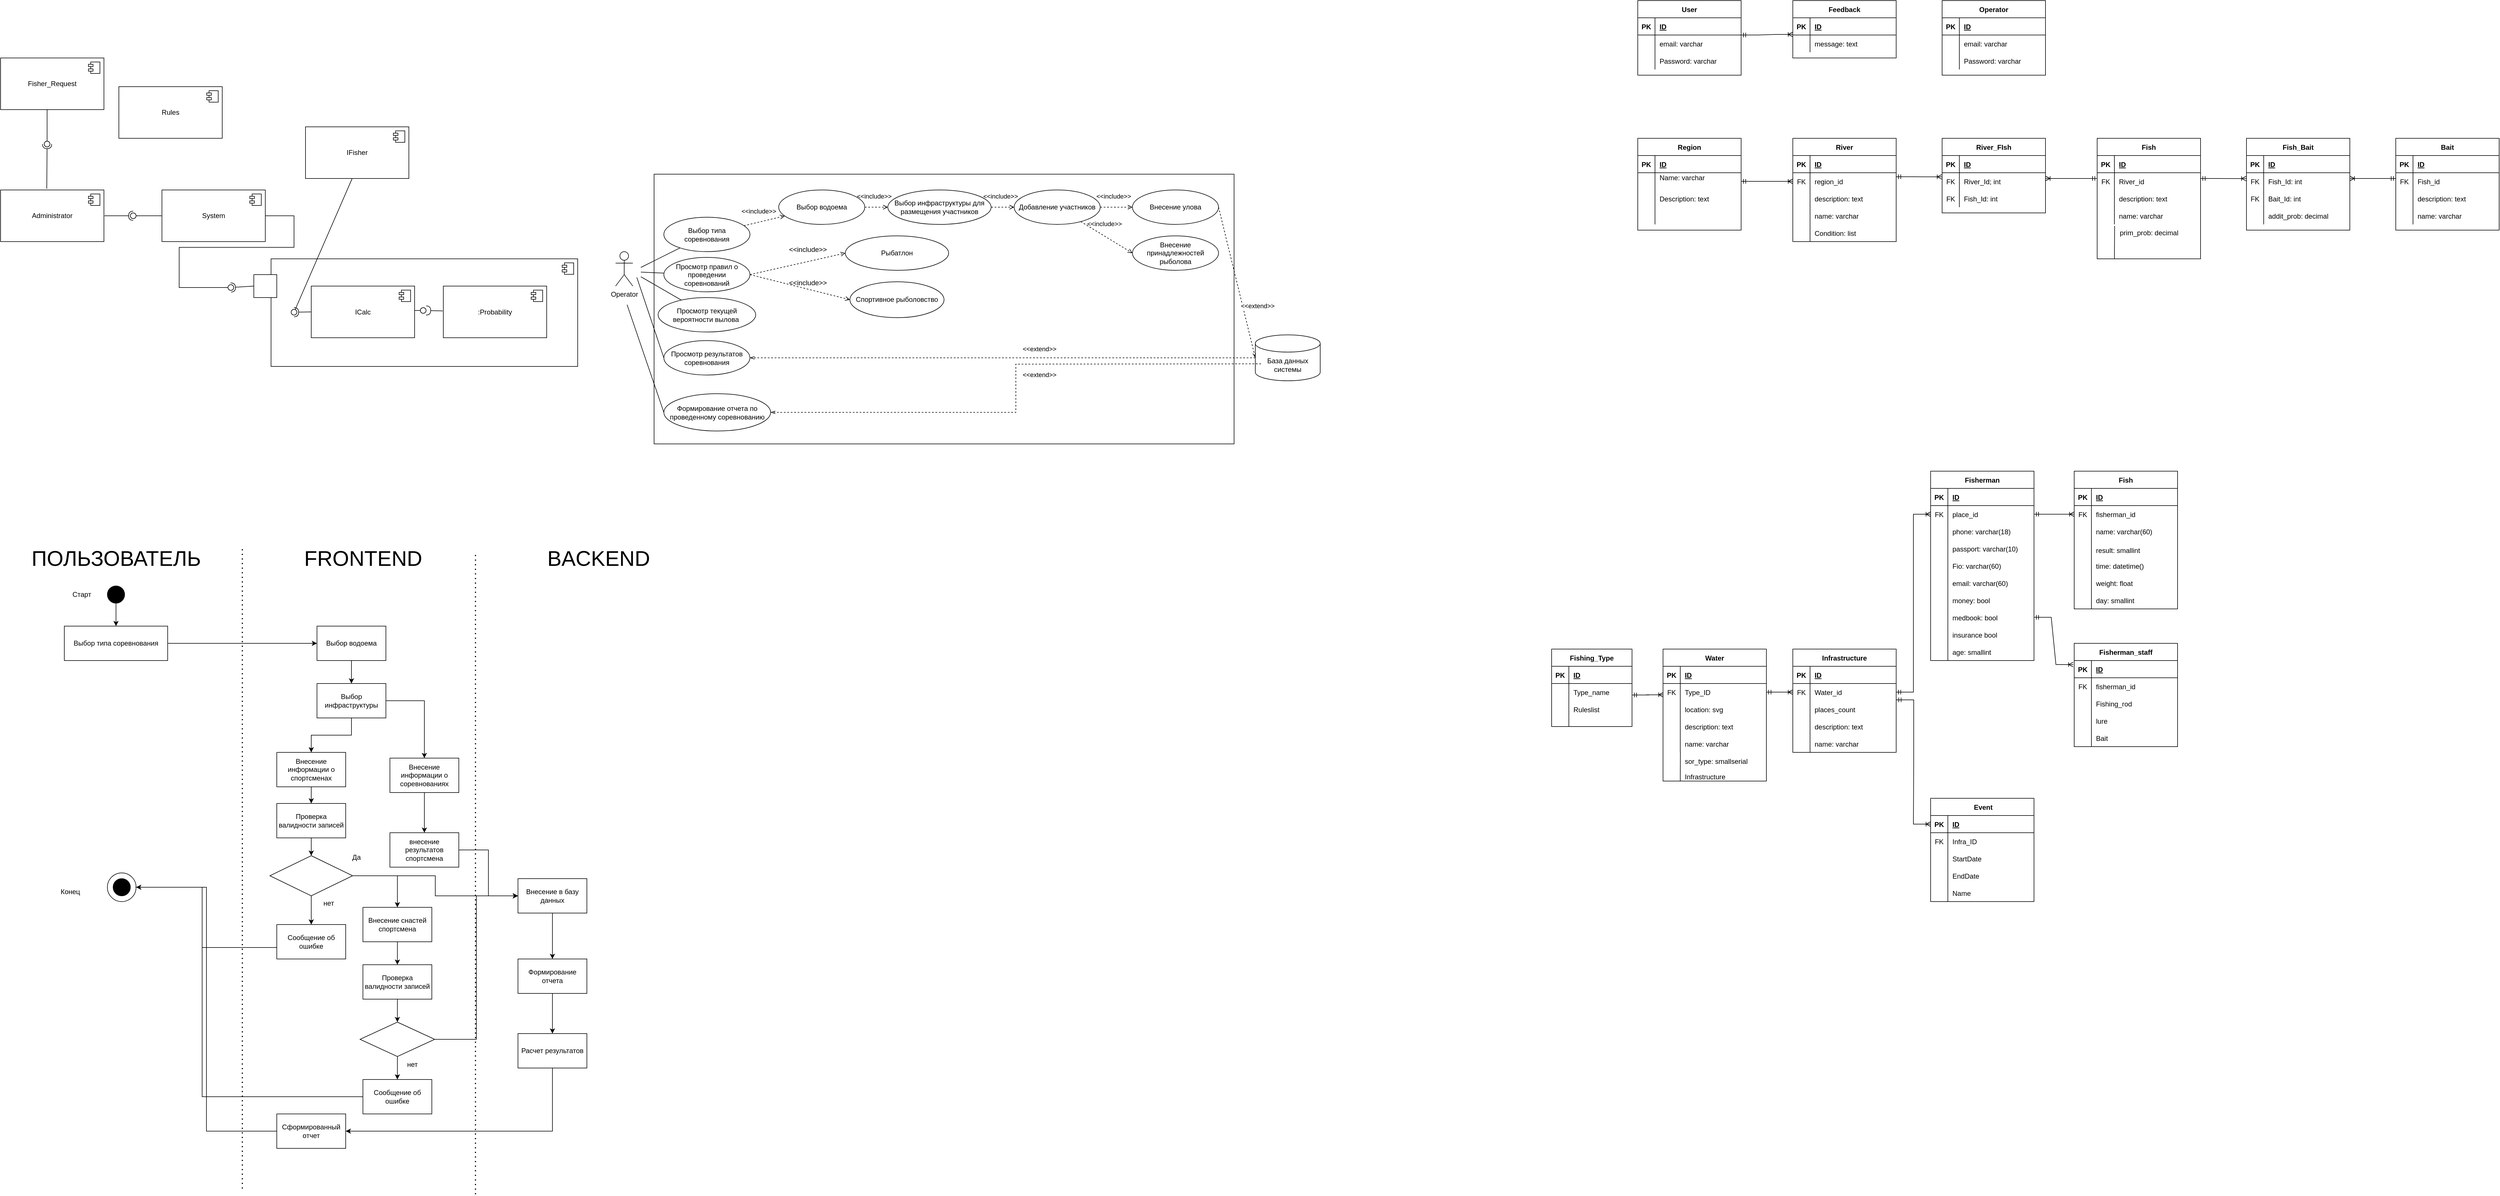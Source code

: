 <mxfile version="22.1.11" type="github">
  <diagram name="Страница — 1" id="-SL9HellZ9xqX9xCL2r0">
    <mxGraphModel dx="4001" dy="742" grid="1" gridSize="10" guides="1" tooltips="1" connect="1" arrows="1" fold="1" page="1" pageScale="1" pageWidth="827" pageHeight="1169" math="0" shadow="0">
      <root>
        <mxCell id="0" />
        <mxCell id="1" parent="0" />
        <mxCell id="qp1eqQBWXEsVc2W08G0i-68" value="" style="html=1;dropTarget=0;whiteSpace=wrap;" vertex="1" parent="1">
          <mxGeometry x="-2010" y="500" width="534" height="187.5" as="geometry" />
        </mxCell>
        <mxCell id="qp1eqQBWXEsVc2W08G0i-69" value="" style="shape=module;jettyWidth=8;jettyHeight=4;" vertex="1" parent="qp1eqQBWXEsVc2W08G0i-68">
          <mxGeometry x="1" width="20" height="20" relative="1" as="geometry">
            <mxPoint x="-27" y="7" as="offset" />
          </mxGeometry>
        </mxCell>
        <mxCell id="G4kQaVLNkli5xckNhFRa-36" value="" style="rounded=0;whiteSpace=wrap;html=1;" parent="1" vertex="1">
          <mxGeometry x="-1343" y="352.5" width="1010" height="470" as="geometry" />
        </mxCell>
        <mxCell id="e0JlcJvUwJ6osB07xNo9-1" value="User" style="shape=table;startSize=30;container=1;collapsible=1;childLayout=tableLayout;fixedRows=1;rowLines=0;fontStyle=1;align=center;resizeLast=1;" parent="1" vertex="1">
          <mxGeometry x="370" y="50" width="180" height="130" as="geometry" />
        </mxCell>
        <mxCell id="e0JlcJvUwJ6osB07xNo9-2" value="" style="shape=partialRectangle;collapsible=0;dropTarget=0;pointerEvents=0;fillColor=none;top=0;left=0;bottom=1;right=0;points=[[0,0.5],[1,0.5]];portConstraint=eastwest;" parent="e0JlcJvUwJ6osB07xNo9-1" vertex="1">
          <mxGeometry y="30" width="180" height="30" as="geometry" />
        </mxCell>
        <mxCell id="e0JlcJvUwJ6osB07xNo9-3" value="PK" style="shape=partialRectangle;connectable=0;fillColor=none;top=0;left=0;bottom=0;right=0;fontStyle=1;overflow=hidden;" parent="e0JlcJvUwJ6osB07xNo9-2" vertex="1">
          <mxGeometry width="30" height="30" as="geometry">
            <mxRectangle width="30" height="30" as="alternateBounds" />
          </mxGeometry>
        </mxCell>
        <mxCell id="e0JlcJvUwJ6osB07xNo9-4" value="ID" style="shape=partialRectangle;connectable=0;fillColor=none;top=0;left=0;bottom=0;right=0;align=left;spacingLeft=6;fontStyle=5;overflow=hidden;" parent="e0JlcJvUwJ6osB07xNo9-2" vertex="1">
          <mxGeometry x="30" width="150" height="30" as="geometry">
            <mxRectangle width="150" height="30" as="alternateBounds" />
          </mxGeometry>
        </mxCell>
        <mxCell id="e0JlcJvUwJ6osB07xNo9-5" value="" style="shape=partialRectangle;collapsible=0;dropTarget=0;pointerEvents=0;fillColor=none;top=0;left=0;bottom=0;right=0;points=[[0,0.5],[1,0.5]];portConstraint=eastwest;" parent="e0JlcJvUwJ6osB07xNo9-1" vertex="1">
          <mxGeometry y="60" width="180" height="30" as="geometry" />
        </mxCell>
        <mxCell id="e0JlcJvUwJ6osB07xNo9-6" value="" style="shape=partialRectangle;connectable=0;fillColor=none;top=0;left=0;bottom=0;right=0;editable=1;overflow=hidden;" parent="e0JlcJvUwJ6osB07xNo9-5" vertex="1">
          <mxGeometry width="30" height="30" as="geometry">
            <mxRectangle width="30" height="30" as="alternateBounds" />
          </mxGeometry>
        </mxCell>
        <mxCell id="e0JlcJvUwJ6osB07xNo9-7" value="email: varchar" style="shape=partialRectangle;connectable=0;fillColor=none;top=0;left=0;bottom=0;right=0;align=left;spacingLeft=6;overflow=hidden;" parent="e0JlcJvUwJ6osB07xNo9-5" vertex="1">
          <mxGeometry x="30" width="150" height="30" as="geometry">
            <mxRectangle width="150" height="30" as="alternateBounds" />
          </mxGeometry>
        </mxCell>
        <mxCell id="e0JlcJvUwJ6osB07xNo9-8" value="" style="shape=partialRectangle;collapsible=0;dropTarget=0;pointerEvents=0;fillColor=none;top=0;left=0;bottom=0;right=0;points=[[0,0.5],[1,0.5]];portConstraint=eastwest;" parent="e0JlcJvUwJ6osB07xNo9-1" vertex="1">
          <mxGeometry y="90" width="180" height="30" as="geometry" />
        </mxCell>
        <mxCell id="e0JlcJvUwJ6osB07xNo9-9" value="&#xa;&#xa;&lt;span style=&quot;color: rgb(0, 0, 0); font-family: helvetica; font-size: 12px; font-style: normal; font-weight: 400; letter-spacing: normal; text-align: left; text-indent: 0px; text-transform: none; word-spacing: 0px; background-color: rgb(248, 249, 250); display: inline; float: none;&quot;&gt;Password: varchar&lt;/span&gt;&#xa;&#xa;" style="shape=partialRectangle;connectable=0;fillColor=none;top=0;left=0;bottom=0;right=0;editable=1;overflow=hidden;" parent="e0JlcJvUwJ6osB07xNo9-8" vertex="1">
          <mxGeometry width="30" height="30" as="geometry">
            <mxRectangle width="30" height="30" as="alternateBounds" />
          </mxGeometry>
        </mxCell>
        <mxCell id="e0JlcJvUwJ6osB07xNo9-10" value="Password: varchar" style="shape=partialRectangle;connectable=0;fillColor=none;top=0;left=0;bottom=0;right=0;align=left;spacingLeft=6;overflow=hidden;" parent="e0JlcJvUwJ6osB07xNo9-8" vertex="1">
          <mxGeometry x="30" width="150" height="30" as="geometry">
            <mxRectangle width="150" height="30" as="alternateBounds" />
          </mxGeometry>
        </mxCell>
        <mxCell id="e0JlcJvUwJ6osB07xNo9-11" value="Feedback" style="shape=table;startSize=30;container=1;collapsible=1;childLayout=tableLayout;fixedRows=1;rowLines=0;fontStyle=1;align=center;resizeLast=1;" parent="1" vertex="1">
          <mxGeometry x="640" y="50" width="180" height="100" as="geometry" />
        </mxCell>
        <mxCell id="e0JlcJvUwJ6osB07xNo9-12" value="" style="shape=partialRectangle;collapsible=0;dropTarget=0;pointerEvents=0;fillColor=none;top=0;left=0;bottom=1;right=0;points=[[0,0.5],[1,0.5]];portConstraint=eastwest;" parent="e0JlcJvUwJ6osB07xNo9-11" vertex="1">
          <mxGeometry y="30" width="180" height="30" as="geometry" />
        </mxCell>
        <mxCell id="e0JlcJvUwJ6osB07xNo9-13" value="PK" style="shape=partialRectangle;connectable=0;fillColor=none;top=0;left=0;bottom=0;right=0;fontStyle=1;overflow=hidden;" parent="e0JlcJvUwJ6osB07xNo9-12" vertex="1">
          <mxGeometry width="30" height="30" as="geometry">
            <mxRectangle width="30" height="30" as="alternateBounds" />
          </mxGeometry>
        </mxCell>
        <mxCell id="e0JlcJvUwJ6osB07xNo9-14" value="ID" style="shape=partialRectangle;connectable=0;fillColor=none;top=0;left=0;bottom=0;right=0;align=left;spacingLeft=6;fontStyle=5;overflow=hidden;" parent="e0JlcJvUwJ6osB07xNo9-12" vertex="1">
          <mxGeometry x="30" width="150" height="30" as="geometry">
            <mxRectangle width="150" height="30" as="alternateBounds" />
          </mxGeometry>
        </mxCell>
        <mxCell id="e0JlcJvUwJ6osB07xNo9-15" value="" style="shape=partialRectangle;collapsible=0;dropTarget=0;pointerEvents=0;fillColor=none;top=0;left=0;bottom=0;right=0;points=[[0,0.5],[1,0.5]];portConstraint=eastwest;" parent="e0JlcJvUwJ6osB07xNo9-11" vertex="1">
          <mxGeometry y="60" width="180" height="30" as="geometry" />
        </mxCell>
        <mxCell id="e0JlcJvUwJ6osB07xNo9-16" value="" style="shape=partialRectangle;connectable=0;fillColor=none;top=0;left=0;bottom=0;right=0;editable=1;overflow=hidden;" parent="e0JlcJvUwJ6osB07xNo9-15" vertex="1">
          <mxGeometry width="30" height="30" as="geometry">
            <mxRectangle width="30" height="30" as="alternateBounds" />
          </mxGeometry>
        </mxCell>
        <mxCell id="e0JlcJvUwJ6osB07xNo9-17" value="message: text" style="shape=partialRectangle;connectable=0;fillColor=none;top=0;left=0;bottom=0;right=0;align=left;spacingLeft=6;overflow=hidden;" parent="e0JlcJvUwJ6osB07xNo9-15" vertex="1">
          <mxGeometry x="30" width="150" height="30" as="geometry">
            <mxRectangle width="150" height="30" as="alternateBounds" />
          </mxGeometry>
        </mxCell>
        <mxCell id="e0JlcJvUwJ6osB07xNo9-18" value="" style="shape=partialRectangle;connectable=0;fillColor=none;top=0;left=0;bottom=0;right=0;fontStyle=1;overflow=hidden;" parent="1" vertex="1">
          <mxGeometry x="850" y="60" width="30" height="20" as="geometry">
            <mxRectangle width="30" height="20" as="alternateBounds" />
          </mxGeometry>
        </mxCell>
        <mxCell id="e0JlcJvUwJ6osB07xNo9-19" value="" style="shape=partialRectangle;connectable=0;fillColor=none;top=0;left=0;bottom=0;right=0;editable=1;overflow=hidden;" parent="1" vertex="1">
          <mxGeometry x="850" y="80" width="30" height="20" as="geometry">
            <mxRectangle width="30" height="20" as="alternateBounds" />
          </mxGeometry>
        </mxCell>
        <mxCell id="e0JlcJvUwJ6osB07xNo9-20" value="Operator" style="shape=table;startSize=30;container=1;collapsible=1;childLayout=tableLayout;fixedRows=1;rowLines=0;fontStyle=1;align=center;resizeLast=1;" parent="1" vertex="1">
          <mxGeometry x="900" y="50" width="180" height="130" as="geometry" />
        </mxCell>
        <mxCell id="e0JlcJvUwJ6osB07xNo9-21" value="" style="shape=partialRectangle;collapsible=0;dropTarget=0;pointerEvents=0;fillColor=none;top=0;left=0;bottom=1;right=0;points=[[0,0.5],[1,0.5]];portConstraint=eastwest;" parent="e0JlcJvUwJ6osB07xNo9-20" vertex="1">
          <mxGeometry y="30" width="180" height="30" as="geometry" />
        </mxCell>
        <mxCell id="e0JlcJvUwJ6osB07xNo9-22" value="PK" style="shape=partialRectangle;connectable=0;fillColor=none;top=0;left=0;bottom=0;right=0;fontStyle=1;overflow=hidden;" parent="e0JlcJvUwJ6osB07xNo9-21" vertex="1">
          <mxGeometry width="30" height="30" as="geometry">
            <mxRectangle width="30" height="30" as="alternateBounds" />
          </mxGeometry>
        </mxCell>
        <mxCell id="e0JlcJvUwJ6osB07xNo9-23" value="ID" style="shape=partialRectangle;connectable=0;fillColor=none;top=0;left=0;bottom=0;right=0;align=left;spacingLeft=6;fontStyle=5;overflow=hidden;" parent="e0JlcJvUwJ6osB07xNo9-21" vertex="1">
          <mxGeometry x="30" width="150" height="30" as="geometry">
            <mxRectangle width="150" height="30" as="alternateBounds" />
          </mxGeometry>
        </mxCell>
        <mxCell id="e0JlcJvUwJ6osB07xNo9-24" value="" style="shape=partialRectangle;collapsible=0;dropTarget=0;pointerEvents=0;fillColor=none;top=0;left=0;bottom=0;right=0;points=[[0,0.5],[1,0.5]];portConstraint=eastwest;" parent="e0JlcJvUwJ6osB07xNo9-20" vertex="1">
          <mxGeometry y="60" width="180" height="30" as="geometry" />
        </mxCell>
        <mxCell id="e0JlcJvUwJ6osB07xNo9-25" value="" style="shape=partialRectangle;connectable=0;fillColor=none;top=0;left=0;bottom=0;right=0;editable=1;overflow=hidden;" parent="e0JlcJvUwJ6osB07xNo9-24" vertex="1">
          <mxGeometry width="30" height="30" as="geometry">
            <mxRectangle width="30" height="30" as="alternateBounds" />
          </mxGeometry>
        </mxCell>
        <mxCell id="e0JlcJvUwJ6osB07xNo9-26" value="email: varchar" style="shape=partialRectangle;connectable=0;fillColor=none;top=0;left=0;bottom=0;right=0;align=left;spacingLeft=6;overflow=hidden;" parent="e0JlcJvUwJ6osB07xNo9-24" vertex="1">
          <mxGeometry x="30" width="150" height="30" as="geometry">
            <mxRectangle width="150" height="30" as="alternateBounds" />
          </mxGeometry>
        </mxCell>
        <mxCell id="e0JlcJvUwJ6osB07xNo9-27" value="" style="shape=partialRectangle;collapsible=0;dropTarget=0;pointerEvents=0;fillColor=none;top=0;left=0;bottom=0;right=0;points=[[0,0.5],[1,0.5]];portConstraint=eastwest;" parent="e0JlcJvUwJ6osB07xNo9-20" vertex="1">
          <mxGeometry y="90" width="180" height="30" as="geometry" />
        </mxCell>
        <mxCell id="e0JlcJvUwJ6osB07xNo9-28" value="" style="shape=partialRectangle;connectable=0;fillColor=none;top=0;left=0;bottom=0;right=0;editable=1;overflow=hidden;" parent="e0JlcJvUwJ6osB07xNo9-27" vertex="1">
          <mxGeometry width="30" height="30" as="geometry">
            <mxRectangle width="30" height="30" as="alternateBounds" />
          </mxGeometry>
        </mxCell>
        <mxCell id="e0JlcJvUwJ6osB07xNo9-29" value="Password: varchar" style="shape=partialRectangle;connectable=0;fillColor=none;top=0;left=0;bottom=0;right=0;align=left;spacingLeft=6;overflow=hidden;" parent="e0JlcJvUwJ6osB07xNo9-27" vertex="1">
          <mxGeometry x="30" width="150" height="30" as="geometry">
            <mxRectangle width="150" height="30" as="alternateBounds" />
          </mxGeometry>
        </mxCell>
        <mxCell id="e0JlcJvUwJ6osB07xNo9-30" value="Region" style="shape=table;startSize=30;container=1;collapsible=1;childLayout=tableLayout;fixedRows=1;rowLines=0;fontStyle=1;align=center;resizeLast=1;" parent="1" vertex="1">
          <mxGeometry x="370" y="290" width="180" height="160" as="geometry" />
        </mxCell>
        <mxCell id="e0JlcJvUwJ6osB07xNo9-31" value="" style="shape=partialRectangle;collapsible=0;dropTarget=0;pointerEvents=0;fillColor=none;top=0;left=0;bottom=1;right=0;points=[[0,0.5],[1,0.5]];portConstraint=eastwest;" parent="e0JlcJvUwJ6osB07xNo9-30" vertex="1">
          <mxGeometry y="30" width="180" height="30" as="geometry" />
        </mxCell>
        <mxCell id="e0JlcJvUwJ6osB07xNo9-32" value="PK" style="shape=partialRectangle;connectable=0;fillColor=none;top=0;left=0;bottom=0;right=0;fontStyle=1;overflow=hidden;" parent="e0JlcJvUwJ6osB07xNo9-31" vertex="1">
          <mxGeometry width="30" height="30" as="geometry">
            <mxRectangle width="30" height="30" as="alternateBounds" />
          </mxGeometry>
        </mxCell>
        <mxCell id="e0JlcJvUwJ6osB07xNo9-33" value="ID" style="shape=partialRectangle;connectable=0;fillColor=none;top=0;left=0;bottom=0;right=0;align=left;spacingLeft=6;fontStyle=5;overflow=hidden;" parent="e0JlcJvUwJ6osB07xNo9-31" vertex="1">
          <mxGeometry x="30" width="150" height="30" as="geometry">
            <mxRectangle width="150" height="30" as="alternateBounds" />
          </mxGeometry>
        </mxCell>
        <mxCell id="e0JlcJvUwJ6osB07xNo9-34" value="" style="shape=partialRectangle;collapsible=0;dropTarget=0;pointerEvents=0;fillColor=none;top=0;left=0;bottom=0;right=0;points=[[0,0.5],[1,0.5]];portConstraint=eastwest;" parent="e0JlcJvUwJ6osB07xNo9-30" vertex="1">
          <mxGeometry y="60" width="180" height="30" as="geometry" />
        </mxCell>
        <mxCell id="e0JlcJvUwJ6osB07xNo9-35" value="" style="shape=partialRectangle;connectable=0;fillColor=none;top=0;left=0;bottom=0;right=0;editable=1;overflow=hidden;" parent="e0JlcJvUwJ6osB07xNo9-34" vertex="1">
          <mxGeometry width="30" height="30" as="geometry">
            <mxRectangle width="30" height="30" as="alternateBounds" />
          </mxGeometry>
        </mxCell>
        <mxCell id="e0JlcJvUwJ6osB07xNo9-36" value="Name: varchar&#xa;" style="shape=partialRectangle;connectable=0;fillColor=none;top=0;left=0;bottom=0;right=0;align=left;spacingLeft=6;overflow=hidden;" parent="e0JlcJvUwJ6osB07xNo9-34" vertex="1">
          <mxGeometry x="30" width="150" height="30" as="geometry">
            <mxRectangle width="150" height="30" as="alternateBounds" />
          </mxGeometry>
        </mxCell>
        <mxCell id="e0JlcJvUwJ6osB07xNo9-37" value="" style="shape=partialRectangle;collapsible=0;dropTarget=0;pointerEvents=0;fillColor=none;top=0;left=0;bottom=0;right=0;points=[[0,0.5],[1,0.5]];portConstraint=eastwest;" parent="e0JlcJvUwJ6osB07xNo9-30" vertex="1">
          <mxGeometry y="90" width="180" height="30" as="geometry" />
        </mxCell>
        <mxCell id="e0JlcJvUwJ6osB07xNo9-38" value="" style="shape=partialRectangle;connectable=0;fillColor=none;top=0;left=0;bottom=0;right=0;editable=1;overflow=hidden;" parent="e0JlcJvUwJ6osB07xNo9-37" vertex="1">
          <mxGeometry width="30" height="30" as="geometry">
            <mxRectangle width="30" height="30" as="alternateBounds" />
          </mxGeometry>
        </mxCell>
        <mxCell id="e0JlcJvUwJ6osB07xNo9-39" value="Description: text" style="shape=partialRectangle;connectable=0;fillColor=none;top=0;left=0;bottom=0;right=0;align=left;spacingLeft=6;overflow=hidden;" parent="e0JlcJvUwJ6osB07xNo9-37" vertex="1">
          <mxGeometry x="30" width="150" height="30" as="geometry">
            <mxRectangle width="150" height="30" as="alternateBounds" />
          </mxGeometry>
        </mxCell>
        <mxCell id="e0JlcJvUwJ6osB07xNo9-40" value="" style="shape=partialRectangle;collapsible=0;dropTarget=0;pointerEvents=0;fillColor=none;top=0;left=0;bottom=0;right=0;points=[[0,0.5],[1,0.5]];portConstraint=eastwest;" parent="e0JlcJvUwJ6osB07xNo9-30" vertex="1">
          <mxGeometry y="120" width="180" height="30" as="geometry" />
        </mxCell>
        <mxCell id="e0JlcJvUwJ6osB07xNo9-41" value="" style="shape=partialRectangle;connectable=0;fillColor=none;top=0;left=0;bottom=0;right=0;editable=1;overflow=hidden;" parent="e0JlcJvUwJ6osB07xNo9-40" vertex="1">
          <mxGeometry width="30" height="30" as="geometry">
            <mxRectangle width="30" height="30" as="alternateBounds" />
          </mxGeometry>
        </mxCell>
        <mxCell id="e0JlcJvUwJ6osB07xNo9-42" value="" style="shape=partialRectangle;connectable=0;fillColor=none;top=0;left=0;bottom=0;right=0;align=left;spacingLeft=6;overflow=hidden;" parent="e0JlcJvUwJ6osB07xNo9-40" vertex="1">
          <mxGeometry x="30" width="150" height="30" as="geometry">
            <mxRectangle width="150" height="30" as="alternateBounds" />
          </mxGeometry>
        </mxCell>
        <mxCell id="e0JlcJvUwJ6osB07xNo9-43" value="River" style="shape=table;startSize=30;container=1;collapsible=1;childLayout=tableLayout;fixedRows=1;rowLines=0;fontStyle=1;align=center;resizeLast=1;" parent="1" vertex="1">
          <mxGeometry x="640" y="290" width="180" height="180" as="geometry" />
        </mxCell>
        <mxCell id="e0JlcJvUwJ6osB07xNo9-44" value="" style="shape=partialRectangle;collapsible=0;dropTarget=0;pointerEvents=0;fillColor=none;top=0;left=0;bottom=1;right=0;points=[[0,0.5],[1,0.5]];portConstraint=eastwest;" parent="e0JlcJvUwJ6osB07xNo9-43" vertex="1">
          <mxGeometry y="30" width="180" height="30" as="geometry" />
        </mxCell>
        <mxCell id="e0JlcJvUwJ6osB07xNo9-45" value="PK" style="shape=partialRectangle;connectable=0;fillColor=none;top=0;left=0;bottom=0;right=0;fontStyle=1;overflow=hidden;" parent="e0JlcJvUwJ6osB07xNo9-44" vertex="1">
          <mxGeometry width="30" height="30" as="geometry">
            <mxRectangle width="30" height="30" as="alternateBounds" />
          </mxGeometry>
        </mxCell>
        <mxCell id="e0JlcJvUwJ6osB07xNo9-46" value="ID" style="shape=partialRectangle;connectable=0;fillColor=none;top=0;left=0;bottom=0;right=0;align=left;spacingLeft=6;fontStyle=5;overflow=hidden;" parent="e0JlcJvUwJ6osB07xNo9-44" vertex="1">
          <mxGeometry x="30" width="150" height="30" as="geometry">
            <mxRectangle width="150" height="30" as="alternateBounds" />
          </mxGeometry>
        </mxCell>
        <mxCell id="e0JlcJvUwJ6osB07xNo9-47" value="" style="shape=partialRectangle;collapsible=0;dropTarget=0;pointerEvents=0;fillColor=none;top=0;left=0;bottom=0;right=0;points=[[0,0.5],[1,0.5]];portConstraint=eastwest;" parent="e0JlcJvUwJ6osB07xNo9-43" vertex="1">
          <mxGeometry y="60" width="180" height="30" as="geometry" />
        </mxCell>
        <mxCell id="e0JlcJvUwJ6osB07xNo9-48" value="FK" style="shape=partialRectangle;connectable=0;fillColor=none;top=0;left=0;bottom=0;right=0;editable=1;overflow=hidden;" parent="e0JlcJvUwJ6osB07xNo9-47" vertex="1">
          <mxGeometry width="30" height="30" as="geometry">
            <mxRectangle width="30" height="30" as="alternateBounds" />
          </mxGeometry>
        </mxCell>
        <mxCell id="e0JlcJvUwJ6osB07xNo9-49" value="region_id" style="shape=partialRectangle;connectable=0;fillColor=none;top=0;left=0;bottom=0;right=0;align=left;spacingLeft=6;overflow=hidden;" parent="e0JlcJvUwJ6osB07xNo9-47" vertex="1">
          <mxGeometry x="30" width="150" height="30" as="geometry">
            <mxRectangle width="150" height="30" as="alternateBounds" />
          </mxGeometry>
        </mxCell>
        <mxCell id="e0JlcJvUwJ6osB07xNo9-50" value="" style="shape=partialRectangle;collapsible=0;dropTarget=0;pointerEvents=0;fillColor=none;top=0;left=0;bottom=0;right=0;points=[[0,0.5],[1,0.5]];portConstraint=eastwest;" parent="e0JlcJvUwJ6osB07xNo9-43" vertex="1">
          <mxGeometry y="90" width="180" height="30" as="geometry" />
        </mxCell>
        <mxCell id="e0JlcJvUwJ6osB07xNo9-51" value="" style="shape=partialRectangle;connectable=0;fillColor=none;top=0;left=0;bottom=0;right=0;editable=1;overflow=hidden;" parent="e0JlcJvUwJ6osB07xNo9-50" vertex="1">
          <mxGeometry width="30" height="30" as="geometry">
            <mxRectangle width="30" height="30" as="alternateBounds" />
          </mxGeometry>
        </mxCell>
        <mxCell id="e0JlcJvUwJ6osB07xNo9-52" value="description: text" style="shape=partialRectangle;connectable=0;fillColor=none;top=0;left=0;bottom=0;right=0;align=left;spacingLeft=6;overflow=hidden;" parent="e0JlcJvUwJ6osB07xNo9-50" vertex="1">
          <mxGeometry x="30" width="150" height="30" as="geometry">
            <mxRectangle width="150" height="30" as="alternateBounds" />
          </mxGeometry>
        </mxCell>
        <mxCell id="e0JlcJvUwJ6osB07xNo9-53" value="" style="shape=partialRectangle;collapsible=0;dropTarget=0;pointerEvents=0;fillColor=none;top=0;left=0;bottom=0;right=0;points=[[0,0.5],[1,0.5]];portConstraint=eastwest;" parent="e0JlcJvUwJ6osB07xNo9-43" vertex="1">
          <mxGeometry y="120" width="180" height="30" as="geometry" />
        </mxCell>
        <mxCell id="e0JlcJvUwJ6osB07xNo9-54" value="" style="shape=partialRectangle;connectable=0;fillColor=none;top=0;left=0;bottom=0;right=0;editable=1;overflow=hidden;" parent="e0JlcJvUwJ6osB07xNo9-53" vertex="1">
          <mxGeometry width="30" height="30" as="geometry">
            <mxRectangle width="30" height="30" as="alternateBounds" />
          </mxGeometry>
        </mxCell>
        <mxCell id="e0JlcJvUwJ6osB07xNo9-55" value="name: varchar" style="shape=partialRectangle;connectable=0;fillColor=none;top=0;left=0;bottom=0;right=0;align=left;spacingLeft=6;overflow=hidden;" parent="e0JlcJvUwJ6osB07xNo9-53" vertex="1">
          <mxGeometry x="30" width="150" height="30" as="geometry">
            <mxRectangle width="150" height="30" as="alternateBounds" />
          </mxGeometry>
        </mxCell>
        <mxCell id="e0JlcJvUwJ6osB07xNo9-56" value="" style="shape=partialRectangle;collapsible=0;dropTarget=0;pointerEvents=0;fillColor=none;top=0;left=0;bottom=0;right=0;points=[[0,0.5],[1,0.5]];portConstraint=eastwest;" parent="e0JlcJvUwJ6osB07xNo9-43" vertex="1">
          <mxGeometry y="150" width="180" height="30" as="geometry" />
        </mxCell>
        <mxCell id="e0JlcJvUwJ6osB07xNo9-57" value="" style="shape=partialRectangle;connectable=0;fillColor=none;top=0;left=0;bottom=0;right=0;editable=1;overflow=hidden;" parent="e0JlcJvUwJ6osB07xNo9-56" vertex="1">
          <mxGeometry width="30" height="30" as="geometry">
            <mxRectangle width="30" height="30" as="alternateBounds" />
          </mxGeometry>
        </mxCell>
        <mxCell id="e0JlcJvUwJ6osB07xNo9-58" value="Condition: list" style="shape=partialRectangle;connectable=0;fillColor=none;top=0;left=0;bottom=0;right=0;align=left;spacingLeft=6;overflow=hidden;" parent="e0JlcJvUwJ6osB07xNo9-56" vertex="1">
          <mxGeometry x="30" width="150" height="30" as="geometry">
            <mxRectangle width="150" height="30" as="alternateBounds" />
          </mxGeometry>
        </mxCell>
        <mxCell id="e0JlcJvUwJ6osB07xNo9-59" value="Fish" style="shape=table;startSize=30;container=1;collapsible=1;childLayout=tableLayout;fixedRows=1;rowLines=0;fontStyle=1;align=center;resizeLast=1;" parent="1" vertex="1">
          <mxGeometry x="1170" y="290" width="180" height="210" as="geometry" />
        </mxCell>
        <mxCell id="e0JlcJvUwJ6osB07xNo9-60" value="" style="shape=partialRectangle;collapsible=0;dropTarget=0;pointerEvents=0;fillColor=none;top=0;left=0;bottom=1;right=0;points=[[0,0.5],[1,0.5]];portConstraint=eastwest;" parent="e0JlcJvUwJ6osB07xNo9-59" vertex="1">
          <mxGeometry y="30" width="180" height="30" as="geometry" />
        </mxCell>
        <mxCell id="e0JlcJvUwJ6osB07xNo9-61" value="PK" style="shape=partialRectangle;connectable=0;fillColor=none;top=0;left=0;bottom=0;right=0;fontStyle=1;overflow=hidden;" parent="e0JlcJvUwJ6osB07xNo9-60" vertex="1">
          <mxGeometry width="30" height="30" as="geometry">
            <mxRectangle width="30" height="30" as="alternateBounds" />
          </mxGeometry>
        </mxCell>
        <mxCell id="e0JlcJvUwJ6osB07xNo9-62" value="ID" style="shape=partialRectangle;connectable=0;fillColor=none;top=0;left=0;bottom=0;right=0;align=left;spacingLeft=6;fontStyle=5;overflow=hidden;" parent="e0JlcJvUwJ6osB07xNo9-60" vertex="1">
          <mxGeometry x="30" width="150" height="30" as="geometry">
            <mxRectangle width="150" height="30" as="alternateBounds" />
          </mxGeometry>
        </mxCell>
        <mxCell id="e0JlcJvUwJ6osB07xNo9-63" value="" style="shape=partialRectangle;collapsible=0;dropTarget=0;pointerEvents=0;fillColor=none;top=0;left=0;bottom=0;right=0;points=[[0,0.5],[1,0.5]];portConstraint=eastwest;" parent="e0JlcJvUwJ6osB07xNo9-59" vertex="1">
          <mxGeometry y="60" width="180" height="30" as="geometry" />
        </mxCell>
        <mxCell id="e0JlcJvUwJ6osB07xNo9-64" value="FK" style="shape=partialRectangle;connectable=0;fillColor=none;top=0;left=0;bottom=0;right=0;editable=1;overflow=hidden;" parent="e0JlcJvUwJ6osB07xNo9-63" vertex="1">
          <mxGeometry width="30" height="30" as="geometry">
            <mxRectangle width="30" height="30" as="alternateBounds" />
          </mxGeometry>
        </mxCell>
        <mxCell id="e0JlcJvUwJ6osB07xNo9-65" value="River_id" style="shape=partialRectangle;connectable=0;fillColor=none;top=0;left=0;bottom=0;right=0;align=left;spacingLeft=6;overflow=hidden;" parent="e0JlcJvUwJ6osB07xNo9-63" vertex="1">
          <mxGeometry x="30" width="150" height="30" as="geometry">
            <mxRectangle width="150" height="30" as="alternateBounds" />
          </mxGeometry>
        </mxCell>
        <mxCell id="e0JlcJvUwJ6osB07xNo9-66" value="" style="shape=partialRectangle;collapsible=0;dropTarget=0;pointerEvents=0;fillColor=none;top=0;left=0;bottom=0;right=0;points=[[0,0.5],[1,0.5]];portConstraint=eastwest;" parent="e0JlcJvUwJ6osB07xNo9-59" vertex="1">
          <mxGeometry y="90" width="180" height="30" as="geometry" />
        </mxCell>
        <mxCell id="e0JlcJvUwJ6osB07xNo9-67" value="" style="shape=partialRectangle;connectable=0;fillColor=none;top=0;left=0;bottom=0;right=0;editable=1;overflow=hidden;" parent="e0JlcJvUwJ6osB07xNo9-66" vertex="1">
          <mxGeometry width="30" height="30" as="geometry">
            <mxRectangle width="30" height="30" as="alternateBounds" />
          </mxGeometry>
        </mxCell>
        <mxCell id="e0JlcJvUwJ6osB07xNo9-68" value="description: text" style="shape=partialRectangle;connectable=0;fillColor=none;top=0;left=0;bottom=0;right=0;align=left;spacingLeft=6;overflow=hidden;" parent="e0JlcJvUwJ6osB07xNo9-66" vertex="1">
          <mxGeometry x="30" width="150" height="30" as="geometry">
            <mxRectangle width="150" height="30" as="alternateBounds" />
          </mxGeometry>
        </mxCell>
        <mxCell id="e0JlcJvUwJ6osB07xNo9-69" value="" style="shape=partialRectangle;collapsible=0;dropTarget=0;pointerEvents=0;fillColor=none;top=0;left=0;bottom=0;right=0;points=[[0,0.5],[1,0.5]];portConstraint=eastwest;" parent="e0JlcJvUwJ6osB07xNo9-59" vertex="1">
          <mxGeometry y="120" width="180" height="30" as="geometry" />
        </mxCell>
        <mxCell id="e0JlcJvUwJ6osB07xNo9-70" value="" style="shape=partialRectangle;connectable=0;fillColor=none;top=0;left=0;bottom=0;right=0;editable=1;overflow=hidden;" parent="e0JlcJvUwJ6osB07xNo9-69" vertex="1">
          <mxGeometry width="30" height="30" as="geometry">
            <mxRectangle width="30" height="30" as="alternateBounds" />
          </mxGeometry>
        </mxCell>
        <mxCell id="e0JlcJvUwJ6osB07xNo9-71" value="name: varchar" style="shape=partialRectangle;connectable=0;fillColor=none;top=0;left=0;bottom=0;right=0;align=left;spacingLeft=6;overflow=hidden;" parent="e0JlcJvUwJ6osB07xNo9-69" vertex="1">
          <mxGeometry x="30" width="150" height="30" as="geometry">
            <mxRectangle width="150" height="30" as="alternateBounds" />
          </mxGeometry>
        </mxCell>
        <mxCell id="e0JlcJvUwJ6osB07xNo9-72" value="Bait" style="shape=table;startSize=30;container=1;collapsible=1;childLayout=tableLayout;fixedRows=1;rowLines=0;fontStyle=1;align=center;resizeLast=1;" parent="1" vertex="1">
          <mxGeometry x="1690" y="290" width="180" height="160" as="geometry" />
        </mxCell>
        <mxCell id="e0JlcJvUwJ6osB07xNo9-73" value="" style="shape=partialRectangle;collapsible=0;dropTarget=0;pointerEvents=0;fillColor=none;top=0;left=0;bottom=1;right=0;points=[[0,0.5],[1,0.5]];portConstraint=eastwest;" parent="e0JlcJvUwJ6osB07xNo9-72" vertex="1">
          <mxGeometry y="30" width="180" height="30" as="geometry" />
        </mxCell>
        <mxCell id="e0JlcJvUwJ6osB07xNo9-74" value="PK" style="shape=partialRectangle;connectable=0;fillColor=none;top=0;left=0;bottom=0;right=0;fontStyle=1;overflow=hidden;" parent="e0JlcJvUwJ6osB07xNo9-73" vertex="1">
          <mxGeometry width="30" height="30" as="geometry">
            <mxRectangle width="30" height="30" as="alternateBounds" />
          </mxGeometry>
        </mxCell>
        <mxCell id="e0JlcJvUwJ6osB07xNo9-75" value="ID" style="shape=partialRectangle;connectable=0;fillColor=none;top=0;left=0;bottom=0;right=0;align=left;spacingLeft=6;fontStyle=5;overflow=hidden;" parent="e0JlcJvUwJ6osB07xNo9-73" vertex="1">
          <mxGeometry x="30" width="150" height="30" as="geometry">
            <mxRectangle width="150" height="30" as="alternateBounds" />
          </mxGeometry>
        </mxCell>
        <mxCell id="e0JlcJvUwJ6osB07xNo9-76" value="" style="shape=partialRectangle;collapsible=0;dropTarget=0;pointerEvents=0;fillColor=none;top=0;left=0;bottom=0;right=0;points=[[0,0.5],[1,0.5]];portConstraint=eastwest;" parent="e0JlcJvUwJ6osB07xNo9-72" vertex="1">
          <mxGeometry y="60" width="180" height="30" as="geometry" />
        </mxCell>
        <mxCell id="e0JlcJvUwJ6osB07xNo9-77" value="FK" style="shape=partialRectangle;connectable=0;fillColor=none;top=0;left=0;bottom=0;right=0;editable=1;overflow=hidden;" parent="e0JlcJvUwJ6osB07xNo9-76" vertex="1">
          <mxGeometry width="30" height="30" as="geometry">
            <mxRectangle width="30" height="30" as="alternateBounds" />
          </mxGeometry>
        </mxCell>
        <mxCell id="e0JlcJvUwJ6osB07xNo9-78" value="Fish_id" style="shape=partialRectangle;connectable=0;fillColor=none;top=0;left=0;bottom=0;right=0;align=left;spacingLeft=6;overflow=hidden;" parent="e0JlcJvUwJ6osB07xNo9-76" vertex="1">
          <mxGeometry x="30" width="150" height="30" as="geometry">
            <mxRectangle width="150" height="30" as="alternateBounds" />
          </mxGeometry>
        </mxCell>
        <mxCell id="e0JlcJvUwJ6osB07xNo9-79" value="" style="shape=partialRectangle;collapsible=0;dropTarget=0;pointerEvents=0;fillColor=none;top=0;left=0;bottom=0;right=0;points=[[0,0.5],[1,0.5]];portConstraint=eastwest;" parent="e0JlcJvUwJ6osB07xNo9-72" vertex="1">
          <mxGeometry y="90" width="180" height="30" as="geometry" />
        </mxCell>
        <mxCell id="e0JlcJvUwJ6osB07xNo9-80" value="" style="shape=partialRectangle;connectable=0;fillColor=none;top=0;left=0;bottom=0;right=0;editable=1;overflow=hidden;" parent="e0JlcJvUwJ6osB07xNo9-79" vertex="1">
          <mxGeometry width="30" height="30" as="geometry">
            <mxRectangle width="30" height="30" as="alternateBounds" />
          </mxGeometry>
        </mxCell>
        <mxCell id="e0JlcJvUwJ6osB07xNo9-81" value="description: text" style="shape=partialRectangle;connectable=0;fillColor=none;top=0;left=0;bottom=0;right=0;align=left;spacingLeft=6;overflow=hidden;" parent="e0JlcJvUwJ6osB07xNo9-79" vertex="1">
          <mxGeometry x="30" width="150" height="30" as="geometry">
            <mxRectangle width="150" height="30" as="alternateBounds" />
          </mxGeometry>
        </mxCell>
        <mxCell id="e0JlcJvUwJ6osB07xNo9-82" value="" style="shape=partialRectangle;collapsible=0;dropTarget=0;pointerEvents=0;fillColor=none;top=0;left=0;bottom=0;right=0;points=[[0,0.5],[1,0.5]];portConstraint=eastwest;" parent="e0JlcJvUwJ6osB07xNo9-72" vertex="1">
          <mxGeometry y="120" width="180" height="30" as="geometry" />
        </mxCell>
        <mxCell id="e0JlcJvUwJ6osB07xNo9-83" value="" style="shape=partialRectangle;connectable=0;fillColor=none;top=0;left=0;bottom=0;right=0;editable=1;overflow=hidden;" parent="e0JlcJvUwJ6osB07xNo9-82" vertex="1">
          <mxGeometry width="30" height="30" as="geometry">
            <mxRectangle width="30" height="30" as="alternateBounds" />
          </mxGeometry>
        </mxCell>
        <mxCell id="e0JlcJvUwJ6osB07xNo9-84" value="name: varchar" style="shape=partialRectangle;connectable=0;fillColor=none;top=0;left=0;bottom=0;right=0;align=left;spacingLeft=6;overflow=hidden;" parent="e0JlcJvUwJ6osB07xNo9-82" vertex="1">
          <mxGeometry x="30" width="150" height="30" as="geometry">
            <mxRectangle width="150" height="30" as="alternateBounds" />
          </mxGeometry>
        </mxCell>
        <mxCell id="e0JlcJvUwJ6osB07xNo9-85" value="" style="edgeStyle=entityRelationEdgeStyle;fontSize=12;html=1;endArrow=ERoneToMany;startArrow=ERmandOne;rounded=0;exitX=1;exitY=0.5;exitDx=0;exitDy=0;" parent="1" source="e0JlcJvUwJ6osB07xNo9-34" edge="1">
          <mxGeometry width="100" height="100" relative="1" as="geometry">
            <mxPoint x="550" y="370" as="sourcePoint" />
            <mxPoint x="640" y="365" as="targetPoint" />
          </mxGeometry>
        </mxCell>
        <mxCell id="e0JlcJvUwJ6osB07xNo9-86" value="" style="edgeStyle=entityRelationEdgeStyle;fontSize=12;html=1;endArrow=ERoneToMany;startArrow=ERmandOne;rounded=0;" parent="1" edge="1">
          <mxGeometry width="100" height="100" relative="1" as="geometry">
            <mxPoint x="550" y="110" as="sourcePoint" />
            <mxPoint x="640" y="109" as="targetPoint" />
          </mxGeometry>
        </mxCell>
        <mxCell id="e0JlcJvUwJ6osB07xNo9-87" value="River_FIsh" style="shape=table;startSize=30;container=1;collapsible=1;childLayout=tableLayout;fixedRows=1;rowLines=0;fontStyle=1;align=center;resizeLast=1;" parent="1" vertex="1">
          <mxGeometry x="900" y="290" width="180" height="130" as="geometry" />
        </mxCell>
        <mxCell id="e0JlcJvUwJ6osB07xNo9-88" value="" style="shape=partialRectangle;collapsible=0;dropTarget=0;pointerEvents=0;fillColor=none;top=0;left=0;bottom=1;right=0;points=[[0,0.5],[1,0.5]];portConstraint=eastwest;" parent="e0JlcJvUwJ6osB07xNo9-87" vertex="1">
          <mxGeometry y="30" width="180" height="30" as="geometry" />
        </mxCell>
        <mxCell id="e0JlcJvUwJ6osB07xNo9-89" value="PK" style="shape=partialRectangle;connectable=0;fillColor=none;top=0;left=0;bottom=0;right=0;fontStyle=1;overflow=hidden;" parent="e0JlcJvUwJ6osB07xNo9-88" vertex="1">
          <mxGeometry width="30" height="30" as="geometry">
            <mxRectangle width="30" height="30" as="alternateBounds" />
          </mxGeometry>
        </mxCell>
        <mxCell id="e0JlcJvUwJ6osB07xNo9-90" value="ID" style="shape=partialRectangle;connectable=0;fillColor=none;top=0;left=0;bottom=0;right=0;align=left;spacingLeft=6;fontStyle=5;overflow=hidden;" parent="e0JlcJvUwJ6osB07xNo9-88" vertex="1">
          <mxGeometry x="30" width="150" height="30" as="geometry">
            <mxRectangle width="150" height="30" as="alternateBounds" />
          </mxGeometry>
        </mxCell>
        <mxCell id="e0JlcJvUwJ6osB07xNo9-91" value="" style="shape=partialRectangle;collapsible=0;dropTarget=0;pointerEvents=0;fillColor=none;top=0;left=0;bottom=0;right=0;points=[[0,0.5],[1,0.5]];portConstraint=eastwest;" parent="e0JlcJvUwJ6osB07xNo9-87" vertex="1">
          <mxGeometry y="60" width="180" height="30" as="geometry" />
        </mxCell>
        <mxCell id="e0JlcJvUwJ6osB07xNo9-92" value="FK" style="shape=partialRectangle;connectable=0;fillColor=none;top=0;left=0;bottom=0;right=0;editable=1;overflow=hidden;" parent="e0JlcJvUwJ6osB07xNo9-91" vertex="1">
          <mxGeometry width="30" height="30" as="geometry">
            <mxRectangle width="30" height="30" as="alternateBounds" />
          </mxGeometry>
        </mxCell>
        <mxCell id="e0JlcJvUwJ6osB07xNo9-93" value="River_Id; int" style="shape=partialRectangle;connectable=0;fillColor=none;top=0;left=0;bottom=0;right=0;align=left;spacingLeft=6;overflow=hidden;" parent="e0JlcJvUwJ6osB07xNo9-91" vertex="1">
          <mxGeometry x="30" width="150" height="30" as="geometry">
            <mxRectangle width="150" height="30" as="alternateBounds" />
          </mxGeometry>
        </mxCell>
        <mxCell id="e0JlcJvUwJ6osB07xNo9-94" value="" style="shape=partialRectangle;collapsible=0;dropTarget=0;pointerEvents=0;fillColor=none;top=0;left=0;bottom=0;right=0;points=[[0,0.5],[1,0.5]];portConstraint=eastwest;" parent="e0JlcJvUwJ6osB07xNo9-87" vertex="1">
          <mxGeometry y="90" width="180" height="30" as="geometry" />
        </mxCell>
        <mxCell id="e0JlcJvUwJ6osB07xNo9-95" value="FK" style="shape=partialRectangle;connectable=0;fillColor=none;top=0;left=0;bottom=0;right=0;editable=1;overflow=hidden;" parent="e0JlcJvUwJ6osB07xNo9-94" vertex="1">
          <mxGeometry width="30" height="30" as="geometry">
            <mxRectangle width="30" height="30" as="alternateBounds" />
          </mxGeometry>
        </mxCell>
        <mxCell id="e0JlcJvUwJ6osB07xNo9-96" value="Fish_Id: int" style="shape=partialRectangle;connectable=0;fillColor=none;top=0;left=0;bottom=0;right=0;align=left;spacingLeft=6;overflow=hidden;" parent="e0JlcJvUwJ6osB07xNo9-94" vertex="1">
          <mxGeometry x="30" width="150" height="30" as="geometry">
            <mxRectangle width="150" height="30" as="alternateBounds" />
          </mxGeometry>
        </mxCell>
        <mxCell id="e0JlcJvUwJ6osB07xNo9-97" value="Fish_Bait" style="shape=table;startSize=30;container=1;collapsible=1;childLayout=tableLayout;fixedRows=1;rowLines=0;fontStyle=1;align=center;resizeLast=1;" parent="1" vertex="1">
          <mxGeometry x="1430" y="290" width="180" height="160" as="geometry" />
        </mxCell>
        <mxCell id="e0JlcJvUwJ6osB07xNo9-98" value="" style="shape=partialRectangle;collapsible=0;dropTarget=0;pointerEvents=0;fillColor=none;top=0;left=0;bottom=1;right=0;points=[[0,0.5],[1,0.5]];portConstraint=eastwest;" parent="e0JlcJvUwJ6osB07xNo9-97" vertex="1">
          <mxGeometry y="30" width="180" height="30" as="geometry" />
        </mxCell>
        <mxCell id="e0JlcJvUwJ6osB07xNo9-99" value="PK" style="shape=partialRectangle;connectable=0;fillColor=none;top=0;left=0;bottom=0;right=0;fontStyle=1;overflow=hidden;" parent="e0JlcJvUwJ6osB07xNo9-98" vertex="1">
          <mxGeometry width="30" height="30" as="geometry">
            <mxRectangle width="30" height="30" as="alternateBounds" />
          </mxGeometry>
        </mxCell>
        <mxCell id="e0JlcJvUwJ6osB07xNo9-100" value="ID" style="shape=partialRectangle;connectable=0;fillColor=none;top=0;left=0;bottom=0;right=0;align=left;spacingLeft=6;fontStyle=5;overflow=hidden;" parent="e0JlcJvUwJ6osB07xNo9-98" vertex="1">
          <mxGeometry x="30" width="150" height="30" as="geometry">
            <mxRectangle width="150" height="30" as="alternateBounds" />
          </mxGeometry>
        </mxCell>
        <mxCell id="e0JlcJvUwJ6osB07xNo9-101" value="" style="shape=partialRectangle;collapsible=0;dropTarget=0;pointerEvents=0;fillColor=none;top=0;left=0;bottom=0;right=0;points=[[0,0.5],[1,0.5]];portConstraint=eastwest;" parent="e0JlcJvUwJ6osB07xNo9-97" vertex="1">
          <mxGeometry y="60" width="180" height="30" as="geometry" />
        </mxCell>
        <mxCell id="e0JlcJvUwJ6osB07xNo9-102" value="FK" style="shape=partialRectangle;connectable=0;fillColor=none;top=0;left=0;bottom=0;right=0;editable=1;overflow=hidden;" parent="e0JlcJvUwJ6osB07xNo9-101" vertex="1">
          <mxGeometry width="30" height="30" as="geometry">
            <mxRectangle width="30" height="30" as="alternateBounds" />
          </mxGeometry>
        </mxCell>
        <mxCell id="e0JlcJvUwJ6osB07xNo9-103" value="Fish_Id: int" style="shape=partialRectangle;connectable=0;fillColor=none;top=0;left=0;bottom=0;right=0;align=left;spacingLeft=6;overflow=hidden;" parent="e0JlcJvUwJ6osB07xNo9-101" vertex="1">
          <mxGeometry x="30" width="150" height="30" as="geometry">
            <mxRectangle width="150" height="30" as="alternateBounds" />
          </mxGeometry>
        </mxCell>
        <mxCell id="e0JlcJvUwJ6osB07xNo9-104" value="" style="shape=partialRectangle;collapsible=0;dropTarget=0;pointerEvents=0;fillColor=none;top=0;left=0;bottom=0;right=0;points=[[0,0.5],[1,0.5]];portConstraint=eastwest;" parent="e0JlcJvUwJ6osB07xNo9-97" vertex="1">
          <mxGeometry y="90" width="180" height="30" as="geometry" />
        </mxCell>
        <mxCell id="e0JlcJvUwJ6osB07xNo9-105" value="FK" style="shape=partialRectangle;connectable=0;fillColor=none;top=0;left=0;bottom=0;right=0;editable=1;overflow=hidden;" parent="e0JlcJvUwJ6osB07xNo9-104" vertex="1">
          <mxGeometry width="30" height="30" as="geometry">
            <mxRectangle width="30" height="30" as="alternateBounds" />
          </mxGeometry>
        </mxCell>
        <mxCell id="e0JlcJvUwJ6osB07xNo9-106" value="Bait_Id: int" style="shape=partialRectangle;connectable=0;fillColor=none;top=0;left=0;bottom=0;right=0;align=left;spacingLeft=6;overflow=hidden;" parent="e0JlcJvUwJ6osB07xNo9-104" vertex="1">
          <mxGeometry x="30" width="150" height="30" as="geometry">
            <mxRectangle width="150" height="30" as="alternateBounds" />
          </mxGeometry>
        </mxCell>
        <mxCell id="e0JlcJvUwJ6osB07xNo9-107" value="" style="shape=partialRectangle;collapsible=0;dropTarget=0;pointerEvents=0;fillColor=none;top=0;left=0;bottom=0;right=0;points=[[0,0.5],[1,0.5]];portConstraint=eastwest;" parent="e0JlcJvUwJ6osB07xNo9-97" vertex="1">
          <mxGeometry y="120" width="180" height="30" as="geometry" />
        </mxCell>
        <mxCell id="e0JlcJvUwJ6osB07xNo9-108" value="" style="shape=partialRectangle;connectable=0;fillColor=none;top=0;left=0;bottom=0;right=0;editable=1;overflow=hidden;" parent="e0JlcJvUwJ6osB07xNo9-107" vertex="1">
          <mxGeometry width="30" height="30" as="geometry">
            <mxRectangle width="30" height="30" as="alternateBounds" />
          </mxGeometry>
        </mxCell>
        <mxCell id="e0JlcJvUwJ6osB07xNo9-109" value="addit_prob: decimal" style="shape=partialRectangle;connectable=0;fillColor=none;top=0;left=0;bottom=0;right=0;align=left;spacingLeft=6;overflow=hidden;" parent="e0JlcJvUwJ6osB07xNo9-107" vertex="1">
          <mxGeometry x="30" width="150" height="30" as="geometry">
            <mxRectangle width="150" height="30" as="alternateBounds" />
          </mxGeometry>
        </mxCell>
        <mxCell id="e0JlcJvUwJ6osB07xNo9-110" value="" style="fontSize=12;html=1;endArrow=ERoneToMany;startArrow=ERmandOne;rounded=0;" parent="1" edge="1">
          <mxGeometry width="100" height="100" relative="1" as="geometry">
            <mxPoint x="1170" y="360" as="sourcePoint" />
            <mxPoint x="1080" y="360" as="targetPoint" />
          </mxGeometry>
        </mxCell>
        <mxCell id="e0JlcJvUwJ6osB07xNo9-111" value="" style="edgeStyle=entityRelationEdgeStyle;fontSize=12;html=1;endArrow=ERoneToMany;startArrow=ERmandOne;rounded=0;entryX=-0.003;entryY=0.239;entryDx=0;entryDy=0;entryPerimeter=0;" parent="1" target="e0JlcJvUwJ6osB07xNo9-91" edge="1">
          <mxGeometry width="100" height="100" relative="1" as="geometry">
            <mxPoint x="820" y="357" as="sourcePoint" />
            <mxPoint x="920" y="357" as="targetPoint" />
          </mxGeometry>
        </mxCell>
        <mxCell id="e0JlcJvUwJ6osB07xNo9-112" value="" style="edgeStyle=entityRelationEdgeStyle;fontSize=12;html=1;endArrow=ERoneToMany;startArrow=ERmandOne;rounded=0;entryX=-0.003;entryY=0.239;entryDx=0;entryDy=0;entryPerimeter=0;" parent="1" edge="1">
          <mxGeometry width="100" height="100" relative="1" as="geometry">
            <mxPoint x="1350" y="360" as="sourcePoint" />
            <mxPoint x="1429.46" y="360.17" as="targetPoint" />
          </mxGeometry>
        </mxCell>
        <mxCell id="e0JlcJvUwJ6osB07xNo9-113" value="" style="fontSize=12;html=1;endArrow=ERoneToMany;startArrow=ERmandOne;rounded=0;" parent="1" edge="1">
          <mxGeometry width="100" height="100" relative="1" as="geometry">
            <mxPoint x="1690" y="360" as="sourcePoint" />
            <mxPoint x="1610" y="360" as="targetPoint" />
          </mxGeometry>
        </mxCell>
        <mxCell id="e0JlcJvUwJ6osB07xNo9-114" value="" style="endArrow=none;html=1;rounded=0;entryX=0.169;entryY=1.087;entryDx=0;entryDy=0;entryPerimeter=0;" parent="1" target="e0JlcJvUwJ6osB07xNo9-69" edge="1">
          <mxGeometry width="50" height="50" relative="1" as="geometry">
            <mxPoint x="1200" y="500" as="sourcePoint" />
            <mxPoint x="1340" y="280" as="targetPoint" />
          </mxGeometry>
        </mxCell>
        <mxCell id="e0JlcJvUwJ6osB07xNo9-115" value="prim_prob: decimal" style="text;html=1;align=center;verticalAlign=middle;resizable=0;points=[];autosize=1;strokeColor=none;fillColor=none;" parent="1" vertex="1">
          <mxGeometry x="1195" y="440" width="130" height="30" as="geometry" />
        </mxCell>
        <mxCell id="e0JlcJvUwJ6osB07xNo9-137" value="Water" style="shape=table;startSize=30;container=1;collapsible=1;childLayout=tableLayout;fixedRows=1;rowLines=0;fontStyle=1;align=center;resizeLast=1;" parent="1" vertex="1">
          <mxGeometry x="414" y="1180" width="180" height="230" as="geometry" />
        </mxCell>
        <mxCell id="e0JlcJvUwJ6osB07xNo9-138" value="" style="shape=partialRectangle;collapsible=0;dropTarget=0;pointerEvents=0;fillColor=none;top=0;left=0;bottom=1;right=0;points=[[0,0.5],[1,0.5]];portConstraint=eastwest;" parent="e0JlcJvUwJ6osB07xNo9-137" vertex="1">
          <mxGeometry y="30" width="180" height="30" as="geometry" />
        </mxCell>
        <mxCell id="e0JlcJvUwJ6osB07xNo9-139" value="PK" style="shape=partialRectangle;connectable=0;fillColor=none;top=0;left=0;bottom=0;right=0;fontStyle=1;overflow=hidden;" parent="e0JlcJvUwJ6osB07xNo9-138" vertex="1">
          <mxGeometry width="30" height="30" as="geometry">
            <mxRectangle width="30" height="30" as="alternateBounds" />
          </mxGeometry>
        </mxCell>
        <mxCell id="e0JlcJvUwJ6osB07xNo9-140" value="ID" style="shape=partialRectangle;connectable=0;fillColor=none;top=0;left=0;bottom=0;right=0;align=left;spacingLeft=6;fontStyle=5;overflow=hidden;" parent="e0JlcJvUwJ6osB07xNo9-138" vertex="1">
          <mxGeometry x="30" width="150" height="30" as="geometry">
            <mxRectangle width="150" height="30" as="alternateBounds" />
          </mxGeometry>
        </mxCell>
        <mxCell id="e0JlcJvUwJ6osB07xNo9-150" value="" style="shape=partialRectangle;collapsible=0;dropTarget=0;pointerEvents=0;fillColor=none;top=0;left=0;bottom=0;right=0;points=[[0,0.5],[1,0.5]];portConstraint=eastwest;" parent="e0JlcJvUwJ6osB07xNo9-137" vertex="1">
          <mxGeometry y="60" width="180" height="30" as="geometry" />
        </mxCell>
        <mxCell id="e0JlcJvUwJ6osB07xNo9-151" value="FK" style="shape=partialRectangle;connectable=0;fillColor=none;top=0;left=0;bottom=0;right=0;editable=1;overflow=hidden;" parent="e0JlcJvUwJ6osB07xNo9-150" vertex="1">
          <mxGeometry width="30" height="30" as="geometry">
            <mxRectangle width="30" height="30" as="alternateBounds" />
          </mxGeometry>
        </mxCell>
        <mxCell id="e0JlcJvUwJ6osB07xNo9-152" value="Type_ID" style="shape=partialRectangle;connectable=0;fillColor=none;top=0;left=0;bottom=0;right=0;align=left;spacingLeft=6;overflow=hidden;" parent="e0JlcJvUwJ6osB07xNo9-150" vertex="1">
          <mxGeometry x="30" width="150" height="30" as="geometry">
            <mxRectangle width="150" height="30" as="alternateBounds" />
          </mxGeometry>
        </mxCell>
        <mxCell id="e0JlcJvUwJ6osB07xNo9-141" value="" style="shape=partialRectangle;collapsible=0;dropTarget=0;pointerEvents=0;fillColor=none;top=0;left=0;bottom=0;right=0;points=[[0,0.5],[1,0.5]];portConstraint=eastwest;" parent="e0JlcJvUwJ6osB07xNo9-137" vertex="1">
          <mxGeometry y="90" width="180" height="30" as="geometry" />
        </mxCell>
        <mxCell id="e0JlcJvUwJ6osB07xNo9-142" value="" style="shape=partialRectangle;connectable=0;fillColor=none;top=0;left=0;bottom=0;right=0;editable=1;overflow=hidden;" parent="e0JlcJvUwJ6osB07xNo9-141" vertex="1">
          <mxGeometry width="30" height="30" as="geometry">
            <mxRectangle width="30" height="30" as="alternateBounds" />
          </mxGeometry>
        </mxCell>
        <mxCell id="e0JlcJvUwJ6osB07xNo9-143" value="location: svg" style="shape=partialRectangle;connectable=0;fillColor=none;top=0;left=0;bottom=0;right=0;align=left;spacingLeft=6;overflow=hidden;" parent="e0JlcJvUwJ6osB07xNo9-141" vertex="1">
          <mxGeometry x="30" width="150" height="30" as="geometry">
            <mxRectangle width="150" height="30" as="alternateBounds" />
          </mxGeometry>
        </mxCell>
        <mxCell id="e0JlcJvUwJ6osB07xNo9-144" value="" style="shape=partialRectangle;collapsible=0;dropTarget=0;pointerEvents=0;fillColor=none;top=0;left=0;bottom=0;right=0;points=[[0,0.5],[1,0.5]];portConstraint=eastwest;" parent="e0JlcJvUwJ6osB07xNo9-137" vertex="1">
          <mxGeometry y="120" width="180" height="30" as="geometry" />
        </mxCell>
        <mxCell id="e0JlcJvUwJ6osB07xNo9-145" value="" style="shape=partialRectangle;connectable=0;fillColor=none;top=0;left=0;bottom=0;right=0;editable=1;overflow=hidden;" parent="e0JlcJvUwJ6osB07xNo9-144" vertex="1">
          <mxGeometry width="30" height="30" as="geometry">
            <mxRectangle width="30" height="30" as="alternateBounds" />
          </mxGeometry>
        </mxCell>
        <mxCell id="e0JlcJvUwJ6osB07xNo9-146" value="description: text" style="shape=partialRectangle;connectable=0;fillColor=none;top=0;left=0;bottom=0;right=0;align=left;spacingLeft=6;overflow=hidden;" parent="e0JlcJvUwJ6osB07xNo9-144" vertex="1">
          <mxGeometry x="30" width="150" height="30" as="geometry">
            <mxRectangle width="150" height="30" as="alternateBounds" />
          </mxGeometry>
        </mxCell>
        <mxCell id="e0JlcJvUwJ6osB07xNo9-147" value="" style="shape=partialRectangle;collapsible=0;dropTarget=0;pointerEvents=0;fillColor=none;top=0;left=0;bottom=0;right=0;points=[[0,0.5],[1,0.5]];portConstraint=eastwest;" parent="e0JlcJvUwJ6osB07xNo9-137" vertex="1">
          <mxGeometry y="150" width="180" height="30" as="geometry" />
        </mxCell>
        <mxCell id="e0JlcJvUwJ6osB07xNo9-148" value="" style="shape=partialRectangle;connectable=0;fillColor=none;top=0;left=0;bottom=0;right=0;editable=1;overflow=hidden;" parent="e0JlcJvUwJ6osB07xNo9-147" vertex="1">
          <mxGeometry width="30" height="30" as="geometry">
            <mxRectangle width="30" height="30" as="alternateBounds" />
          </mxGeometry>
        </mxCell>
        <mxCell id="e0JlcJvUwJ6osB07xNo9-149" value="name: varchar" style="shape=partialRectangle;connectable=0;fillColor=none;top=0;left=0;bottom=0;right=0;align=left;spacingLeft=6;overflow=hidden;" parent="e0JlcJvUwJ6osB07xNo9-147" vertex="1">
          <mxGeometry x="30" width="150" height="30" as="geometry">
            <mxRectangle width="150" height="30" as="alternateBounds" />
          </mxGeometry>
        </mxCell>
        <mxCell id="e0JlcJvUwJ6osB07xNo9-153" value="Infrastructure" style="shape=table;startSize=30;container=1;collapsible=1;childLayout=tableLayout;fixedRows=1;rowLines=0;fontStyle=1;align=center;resizeLast=1;" parent="1" vertex="1">
          <mxGeometry x="640" y="1180" width="180" height="180" as="geometry" />
        </mxCell>
        <mxCell id="e0JlcJvUwJ6osB07xNo9-154" value="" style="shape=partialRectangle;collapsible=0;dropTarget=0;pointerEvents=0;fillColor=none;top=0;left=0;bottom=1;right=0;points=[[0,0.5],[1,0.5]];portConstraint=eastwest;" parent="e0JlcJvUwJ6osB07xNo9-153" vertex="1">
          <mxGeometry y="30" width="180" height="30" as="geometry" />
        </mxCell>
        <mxCell id="e0JlcJvUwJ6osB07xNo9-155" value="PK" style="shape=partialRectangle;connectable=0;fillColor=none;top=0;left=0;bottom=0;right=0;fontStyle=1;overflow=hidden;" parent="e0JlcJvUwJ6osB07xNo9-154" vertex="1">
          <mxGeometry width="30" height="30" as="geometry">
            <mxRectangle width="30" height="30" as="alternateBounds" />
          </mxGeometry>
        </mxCell>
        <mxCell id="e0JlcJvUwJ6osB07xNo9-156" value="ID" style="shape=partialRectangle;connectable=0;fillColor=none;top=0;left=0;bottom=0;right=0;align=left;spacingLeft=6;fontStyle=5;overflow=hidden;" parent="e0JlcJvUwJ6osB07xNo9-154" vertex="1">
          <mxGeometry x="30" width="150" height="30" as="geometry">
            <mxRectangle width="150" height="30" as="alternateBounds" />
          </mxGeometry>
        </mxCell>
        <mxCell id="e0JlcJvUwJ6osB07xNo9-157" value="" style="shape=partialRectangle;collapsible=0;dropTarget=0;pointerEvents=0;fillColor=none;top=0;left=0;bottom=0;right=0;points=[[0,0.5],[1,0.5]];portConstraint=eastwest;" parent="e0JlcJvUwJ6osB07xNo9-153" vertex="1">
          <mxGeometry y="60" width="180" height="30" as="geometry" />
        </mxCell>
        <mxCell id="e0JlcJvUwJ6osB07xNo9-158" value="FK" style="shape=partialRectangle;connectable=0;fillColor=none;top=0;left=0;bottom=0;right=0;editable=1;overflow=hidden;" parent="e0JlcJvUwJ6osB07xNo9-157" vertex="1">
          <mxGeometry width="30" height="30" as="geometry">
            <mxRectangle width="30" height="30" as="alternateBounds" />
          </mxGeometry>
        </mxCell>
        <mxCell id="e0JlcJvUwJ6osB07xNo9-159" value="Water_id" style="shape=partialRectangle;connectable=0;fillColor=none;top=0;left=0;bottom=0;right=0;align=left;spacingLeft=6;overflow=hidden;" parent="e0JlcJvUwJ6osB07xNo9-157" vertex="1">
          <mxGeometry x="30" width="150" height="30" as="geometry">
            <mxRectangle width="150" height="30" as="alternateBounds" />
          </mxGeometry>
        </mxCell>
        <mxCell id="e0JlcJvUwJ6osB07xNo9-160" value="" style="shape=partialRectangle;collapsible=0;dropTarget=0;pointerEvents=0;fillColor=none;top=0;left=0;bottom=0;right=0;points=[[0,0.5],[1,0.5]];portConstraint=eastwest;" parent="e0JlcJvUwJ6osB07xNo9-153" vertex="1">
          <mxGeometry y="90" width="180" height="30" as="geometry" />
        </mxCell>
        <mxCell id="e0JlcJvUwJ6osB07xNo9-161" value="" style="shape=partialRectangle;connectable=0;fillColor=none;top=0;left=0;bottom=0;right=0;editable=1;overflow=hidden;" parent="e0JlcJvUwJ6osB07xNo9-160" vertex="1">
          <mxGeometry width="30" height="30" as="geometry">
            <mxRectangle width="30" height="30" as="alternateBounds" />
          </mxGeometry>
        </mxCell>
        <mxCell id="e0JlcJvUwJ6osB07xNo9-162" value="places_count" style="shape=partialRectangle;connectable=0;fillColor=none;top=0;left=0;bottom=0;right=0;align=left;spacingLeft=6;overflow=hidden;" parent="e0JlcJvUwJ6osB07xNo9-160" vertex="1">
          <mxGeometry x="30" width="150" height="30" as="geometry">
            <mxRectangle width="150" height="30" as="alternateBounds" />
          </mxGeometry>
        </mxCell>
        <mxCell id="e0JlcJvUwJ6osB07xNo9-163" value="" style="shape=partialRectangle;collapsible=0;dropTarget=0;pointerEvents=0;fillColor=none;top=0;left=0;bottom=0;right=0;points=[[0,0.5],[1,0.5]];portConstraint=eastwest;" parent="e0JlcJvUwJ6osB07xNo9-153" vertex="1">
          <mxGeometry y="120" width="180" height="30" as="geometry" />
        </mxCell>
        <mxCell id="e0JlcJvUwJ6osB07xNo9-164" value="" style="shape=partialRectangle;connectable=0;fillColor=none;top=0;left=0;bottom=0;right=0;editable=1;overflow=hidden;" parent="e0JlcJvUwJ6osB07xNo9-163" vertex="1">
          <mxGeometry width="30" height="30" as="geometry">
            <mxRectangle width="30" height="30" as="alternateBounds" />
          </mxGeometry>
        </mxCell>
        <mxCell id="e0JlcJvUwJ6osB07xNo9-165" value="description: text" style="shape=partialRectangle;connectable=0;fillColor=none;top=0;left=0;bottom=0;right=0;align=left;spacingLeft=6;overflow=hidden;" parent="e0JlcJvUwJ6osB07xNo9-163" vertex="1">
          <mxGeometry x="30" width="150" height="30" as="geometry">
            <mxRectangle width="150" height="30" as="alternateBounds" />
          </mxGeometry>
        </mxCell>
        <mxCell id="e0JlcJvUwJ6osB07xNo9-166" value="" style="shape=partialRectangle;collapsible=0;dropTarget=0;pointerEvents=0;fillColor=none;top=0;left=0;bottom=0;right=0;points=[[0,0.5],[1,0.5]];portConstraint=eastwest;" parent="e0JlcJvUwJ6osB07xNo9-153" vertex="1">
          <mxGeometry y="150" width="180" height="30" as="geometry" />
        </mxCell>
        <mxCell id="e0JlcJvUwJ6osB07xNo9-167" value="" style="shape=partialRectangle;connectable=0;fillColor=none;top=0;left=0;bottom=0;right=0;editable=1;overflow=hidden;" parent="e0JlcJvUwJ6osB07xNo9-166" vertex="1">
          <mxGeometry width="30" height="30" as="geometry">
            <mxRectangle width="30" height="30" as="alternateBounds" />
          </mxGeometry>
        </mxCell>
        <mxCell id="e0JlcJvUwJ6osB07xNo9-168" value="name: varchar" style="shape=partialRectangle;connectable=0;fillColor=none;top=0;left=0;bottom=0;right=0;align=left;spacingLeft=6;overflow=hidden;" parent="e0JlcJvUwJ6osB07xNo9-166" vertex="1">
          <mxGeometry x="30" width="150" height="30" as="geometry">
            <mxRectangle width="150" height="30" as="alternateBounds" />
          </mxGeometry>
        </mxCell>
        <mxCell id="e0JlcJvUwJ6osB07xNo9-171" value="Fisherman" style="shape=table;startSize=30;container=1;collapsible=1;childLayout=tableLayout;fixedRows=1;rowLines=0;fontStyle=1;align=center;resizeLast=1;" parent="1" vertex="1">
          <mxGeometry x="880" y="870" width="180" height="330" as="geometry" />
        </mxCell>
        <mxCell id="e0JlcJvUwJ6osB07xNo9-172" value="" style="shape=partialRectangle;collapsible=0;dropTarget=0;pointerEvents=0;fillColor=none;top=0;left=0;bottom=1;right=0;points=[[0,0.5],[1,0.5]];portConstraint=eastwest;" parent="e0JlcJvUwJ6osB07xNo9-171" vertex="1">
          <mxGeometry y="30" width="180" height="30" as="geometry" />
        </mxCell>
        <mxCell id="e0JlcJvUwJ6osB07xNo9-173" value="PK" style="shape=partialRectangle;connectable=0;fillColor=none;top=0;left=0;bottom=0;right=0;fontStyle=1;overflow=hidden;" parent="e0JlcJvUwJ6osB07xNo9-172" vertex="1">
          <mxGeometry width="30" height="30" as="geometry">
            <mxRectangle width="30" height="30" as="alternateBounds" />
          </mxGeometry>
        </mxCell>
        <mxCell id="e0JlcJvUwJ6osB07xNo9-174" value="ID" style="shape=partialRectangle;connectable=0;fillColor=none;top=0;left=0;bottom=0;right=0;align=left;spacingLeft=6;fontStyle=5;overflow=hidden;" parent="e0JlcJvUwJ6osB07xNo9-172" vertex="1">
          <mxGeometry x="30" width="150" height="30" as="geometry">
            <mxRectangle width="150" height="30" as="alternateBounds" />
          </mxGeometry>
        </mxCell>
        <mxCell id="e0JlcJvUwJ6osB07xNo9-175" value="" style="shape=partialRectangle;collapsible=0;dropTarget=0;pointerEvents=0;fillColor=none;top=0;left=0;bottom=0;right=0;points=[[0,0.5],[1,0.5]];portConstraint=eastwest;" parent="e0JlcJvUwJ6osB07xNo9-171" vertex="1">
          <mxGeometry y="60" width="180" height="30" as="geometry" />
        </mxCell>
        <mxCell id="e0JlcJvUwJ6osB07xNo9-176" value="FK" style="shape=partialRectangle;connectable=0;fillColor=none;top=0;left=0;bottom=0;right=0;editable=1;overflow=hidden;" parent="e0JlcJvUwJ6osB07xNo9-175" vertex="1">
          <mxGeometry width="30" height="30" as="geometry">
            <mxRectangle width="30" height="30" as="alternateBounds" />
          </mxGeometry>
        </mxCell>
        <mxCell id="e0JlcJvUwJ6osB07xNo9-177" value="place_id" style="shape=partialRectangle;connectable=0;fillColor=none;top=0;left=0;bottom=0;right=0;align=left;spacingLeft=6;overflow=hidden;" parent="e0JlcJvUwJ6osB07xNo9-175" vertex="1">
          <mxGeometry x="30" width="150" height="30" as="geometry">
            <mxRectangle width="150" height="30" as="alternateBounds" />
          </mxGeometry>
        </mxCell>
        <mxCell id="e0JlcJvUwJ6osB07xNo9-178" value="" style="shape=partialRectangle;collapsible=0;dropTarget=0;pointerEvents=0;fillColor=none;top=0;left=0;bottom=0;right=0;points=[[0,0.5],[1,0.5]];portConstraint=eastwest;" parent="e0JlcJvUwJ6osB07xNo9-171" vertex="1">
          <mxGeometry y="90" width="180" height="30" as="geometry" />
        </mxCell>
        <mxCell id="e0JlcJvUwJ6osB07xNo9-179" value="" style="shape=partialRectangle;connectable=0;fillColor=none;top=0;left=0;bottom=0;right=0;editable=1;overflow=hidden;" parent="e0JlcJvUwJ6osB07xNo9-178" vertex="1">
          <mxGeometry width="30" height="30" as="geometry">
            <mxRectangle width="30" height="30" as="alternateBounds" />
          </mxGeometry>
        </mxCell>
        <mxCell id="e0JlcJvUwJ6osB07xNo9-180" value="phone: varchar(18)" style="shape=partialRectangle;connectable=0;fillColor=none;top=0;left=0;bottom=0;right=0;align=left;spacingLeft=6;overflow=hidden;" parent="e0JlcJvUwJ6osB07xNo9-178" vertex="1">
          <mxGeometry x="30" width="150" height="30" as="geometry">
            <mxRectangle width="150" height="30" as="alternateBounds" />
          </mxGeometry>
        </mxCell>
        <mxCell id="e0JlcJvUwJ6osB07xNo9-181" value="" style="shape=partialRectangle;collapsible=0;dropTarget=0;pointerEvents=0;fillColor=none;top=0;left=0;bottom=0;right=0;points=[[0,0.5],[1,0.5]];portConstraint=eastwest;" parent="e0JlcJvUwJ6osB07xNo9-171" vertex="1">
          <mxGeometry y="120" width="180" height="30" as="geometry" />
        </mxCell>
        <mxCell id="e0JlcJvUwJ6osB07xNo9-182" value="" style="shape=partialRectangle;connectable=0;fillColor=none;top=0;left=0;bottom=0;right=0;editable=1;overflow=hidden;" parent="e0JlcJvUwJ6osB07xNo9-181" vertex="1">
          <mxGeometry width="30" height="30" as="geometry">
            <mxRectangle width="30" height="30" as="alternateBounds" />
          </mxGeometry>
        </mxCell>
        <mxCell id="e0JlcJvUwJ6osB07xNo9-183" value="passport: varchar(10)" style="shape=partialRectangle;connectable=0;fillColor=none;top=0;left=0;bottom=0;right=0;align=left;spacingLeft=6;overflow=hidden;" parent="e0JlcJvUwJ6osB07xNo9-181" vertex="1">
          <mxGeometry x="30" width="150" height="30" as="geometry">
            <mxRectangle width="150" height="30" as="alternateBounds" />
          </mxGeometry>
        </mxCell>
        <mxCell id="e0JlcJvUwJ6osB07xNo9-184" value="" style="shape=partialRectangle;collapsible=0;dropTarget=0;pointerEvents=0;fillColor=none;top=0;left=0;bottom=0;right=0;points=[[0,0.5],[1,0.5]];portConstraint=eastwest;" parent="e0JlcJvUwJ6osB07xNo9-171" vertex="1">
          <mxGeometry y="150" width="180" height="30" as="geometry" />
        </mxCell>
        <mxCell id="e0JlcJvUwJ6osB07xNo9-185" value="" style="shape=partialRectangle;connectable=0;fillColor=none;top=0;left=0;bottom=0;right=0;editable=1;overflow=hidden;" parent="e0JlcJvUwJ6osB07xNo9-184" vertex="1">
          <mxGeometry width="30" height="30" as="geometry">
            <mxRectangle width="30" height="30" as="alternateBounds" />
          </mxGeometry>
        </mxCell>
        <mxCell id="e0JlcJvUwJ6osB07xNo9-186" value="Fio: varchar(60)" style="shape=partialRectangle;connectable=0;fillColor=none;top=0;left=0;bottom=0;right=0;align=left;spacingLeft=6;overflow=hidden;" parent="e0JlcJvUwJ6osB07xNo9-184" vertex="1">
          <mxGeometry x="30" width="150" height="30" as="geometry">
            <mxRectangle width="150" height="30" as="alternateBounds" />
          </mxGeometry>
        </mxCell>
        <mxCell id="e0JlcJvUwJ6osB07xNo9-187" value="Fish" style="shape=table;startSize=30;container=1;collapsible=1;childLayout=tableLayout;fixedRows=1;rowLines=0;fontStyle=1;align=center;resizeLast=1;" parent="1" vertex="1">
          <mxGeometry x="1130" y="870" width="180" height="240" as="geometry" />
        </mxCell>
        <mxCell id="e0JlcJvUwJ6osB07xNo9-188" value="" style="shape=partialRectangle;collapsible=0;dropTarget=0;pointerEvents=0;fillColor=none;top=0;left=0;bottom=1;right=0;points=[[0,0.5],[1,0.5]];portConstraint=eastwest;" parent="e0JlcJvUwJ6osB07xNo9-187" vertex="1">
          <mxGeometry y="30" width="180" height="30" as="geometry" />
        </mxCell>
        <mxCell id="e0JlcJvUwJ6osB07xNo9-189" value="PK" style="shape=partialRectangle;connectable=0;fillColor=none;top=0;left=0;bottom=0;right=0;fontStyle=1;overflow=hidden;" parent="e0JlcJvUwJ6osB07xNo9-188" vertex="1">
          <mxGeometry width="30" height="30" as="geometry">
            <mxRectangle width="30" height="30" as="alternateBounds" />
          </mxGeometry>
        </mxCell>
        <mxCell id="e0JlcJvUwJ6osB07xNo9-190" value="ID" style="shape=partialRectangle;connectable=0;fillColor=none;top=0;left=0;bottom=0;right=0;align=left;spacingLeft=6;fontStyle=5;overflow=hidden;" parent="e0JlcJvUwJ6osB07xNo9-188" vertex="1">
          <mxGeometry x="30" width="150" height="30" as="geometry">
            <mxRectangle width="150" height="30" as="alternateBounds" />
          </mxGeometry>
        </mxCell>
        <mxCell id="e0JlcJvUwJ6osB07xNo9-191" value="" style="shape=partialRectangle;collapsible=0;dropTarget=0;pointerEvents=0;fillColor=none;top=0;left=0;bottom=0;right=0;points=[[0,0.5],[1,0.5]];portConstraint=eastwest;" parent="e0JlcJvUwJ6osB07xNo9-187" vertex="1">
          <mxGeometry y="60" width="180" height="30" as="geometry" />
        </mxCell>
        <mxCell id="e0JlcJvUwJ6osB07xNo9-192" value="FK" style="shape=partialRectangle;connectable=0;fillColor=none;top=0;left=0;bottom=0;right=0;editable=1;overflow=hidden;" parent="e0JlcJvUwJ6osB07xNo9-191" vertex="1">
          <mxGeometry width="30" height="30" as="geometry">
            <mxRectangle width="30" height="30" as="alternateBounds" />
          </mxGeometry>
        </mxCell>
        <mxCell id="e0JlcJvUwJ6osB07xNo9-193" value="fisherman_id" style="shape=partialRectangle;connectable=0;fillColor=none;top=0;left=0;bottom=0;right=0;align=left;spacingLeft=6;overflow=hidden;" parent="e0JlcJvUwJ6osB07xNo9-191" vertex="1">
          <mxGeometry x="30" width="150" height="30" as="geometry">
            <mxRectangle width="150" height="30" as="alternateBounds" />
          </mxGeometry>
        </mxCell>
        <mxCell id="e0JlcJvUwJ6osB07xNo9-194" value="" style="shape=partialRectangle;collapsible=0;dropTarget=0;pointerEvents=0;fillColor=none;top=0;left=0;bottom=0;right=0;points=[[0,0.5],[1,0.5]];portConstraint=eastwest;" parent="e0JlcJvUwJ6osB07xNo9-187" vertex="1">
          <mxGeometry y="90" width="180" height="30" as="geometry" />
        </mxCell>
        <mxCell id="e0JlcJvUwJ6osB07xNo9-195" value="" style="shape=partialRectangle;connectable=0;fillColor=none;top=0;left=0;bottom=0;right=0;editable=1;overflow=hidden;" parent="e0JlcJvUwJ6osB07xNo9-194" vertex="1">
          <mxGeometry width="30" height="30" as="geometry">
            <mxRectangle width="30" height="30" as="alternateBounds" />
          </mxGeometry>
        </mxCell>
        <mxCell id="e0JlcJvUwJ6osB07xNo9-196" value="name: varchar(60)" style="shape=partialRectangle;connectable=0;fillColor=none;top=0;left=0;bottom=0;right=0;align=left;spacingLeft=6;overflow=hidden;" parent="e0JlcJvUwJ6osB07xNo9-194" vertex="1">
          <mxGeometry x="30" width="150" height="30" as="geometry">
            <mxRectangle width="150" height="30" as="alternateBounds" />
          </mxGeometry>
        </mxCell>
        <mxCell id="e0JlcJvUwJ6osB07xNo9-197" value="" style="shape=partialRectangle;collapsible=0;dropTarget=0;pointerEvents=0;fillColor=none;top=0;left=0;bottom=0;right=0;points=[[0,0.5],[1,0.5]];portConstraint=eastwest;" parent="e0JlcJvUwJ6osB07xNo9-187" vertex="1">
          <mxGeometry y="120" width="180" height="30" as="geometry" />
        </mxCell>
        <mxCell id="e0JlcJvUwJ6osB07xNo9-198" value="" style="shape=partialRectangle;connectable=0;fillColor=none;top=0;left=0;bottom=0;right=0;editable=1;overflow=hidden;" parent="e0JlcJvUwJ6osB07xNo9-197" vertex="1">
          <mxGeometry width="30" height="30" as="geometry">
            <mxRectangle width="30" height="30" as="alternateBounds" />
          </mxGeometry>
        </mxCell>
        <mxCell id="e0JlcJvUwJ6osB07xNo9-199" value="" style="shape=partialRectangle;connectable=0;fillColor=none;top=0;left=0;bottom=0;right=0;align=left;spacingLeft=6;overflow=hidden;" parent="e0JlcJvUwJ6osB07xNo9-197" vertex="1">
          <mxGeometry x="30" width="150" height="30" as="geometry">
            <mxRectangle width="150" height="30" as="alternateBounds" />
          </mxGeometry>
        </mxCell>
        <mxCell id="e0JlcJvUwJ6osB07xNo9-200" value="" style="shape=partialRectangle;collapsible=0;dropTarget=0;pointerEvents=0;fillColor=none;top=0;left=0;bottom=0;right=0;points=[[0,0.5],[1,0.5]];portConstraint=eastwest;" parent="e0JlcJvUwJ6osB07xNo9-187" vertex="1">
          <mxGeometry y="150" width="180" height="30" as="geometry" />
        </mxCell>
        <mxCell id="e0JlcJvUwJ6osB07xNo9-201" value="" style="shape=partialRectangle;connectable=0;fillColor=none;top=0;left=0;bottom=0;right=0;editable=1;overflow=hidden;" parent="e0JlcJvUwJ6osB07xNo9-200" vertex="1">
          <mxGeometry width="30" height="30" as="geometry">
            <mxRectangle width="30" height="30" as="alternateBounds" />
          </mxGeometry>
        </mxCell>
        <mxCell id="e0JlcJvUwJ6osB07xNo9-202" value="time: datetime()" style="shape=partialRectangle;connectable=0;fillColor=none;top=0;left=0;bottom=0;right=0;align=left;spacingLeft=6;overflow=hidden;" parent="e0JlcJvUwJ6osB07xNo9-200" vertex="1">
          <mxGeometry x="30" width="150" height="30" as="geometry">
            <mxRectangle width="150" height="30" as="alternateBounds" />
          </mxGeometry>
        </mxCell>
        <mxCell id="e0JlcJvUwJ6osB07xNo9-203" value="" style="endArrow=none;html=1;rounded=0;" parent="1" edge="1">
          <mxGeometry width="50" height="50" relative="1" as="geometry">
            <mxPoint x="910" y="1040" as="sourcePoint" />
            <mxPoint x="910" y="1080" as="targetPoint" />
          </mxGeometry>
        </mxCell>
        <mxCell id="e0JlcJvUwJ6osB07xNo9-204" value="email: varchar(60)" style="shape=partialRectangle;connectable=0;fillColor=none;top=0;left=0;bottom=0;right=0;align=left;spacingLeft=6;overflow=hidden;" parent="1" vertex="1">
          <mxGeometry x="910" y="1050" width="150" height="30" as="geometry">
            <mxRectangle width="150" height="30" as="alternateBounds" />
          </mxGeometry>
        </mxCell>
        <mxCell id="e0JlcJvUwJ6osB07xNo9-206" value="" style="edgeStyle=entityRelationEdgeStyle;fontSize=12;html=1;endArrow=ERoneToMany;startArrow=ERmandOne;rounded=0;exitX=1;exitY=0.5;exitDx=0;exitDy=0;" parent="1" source="e0JlcJvUwJ6osB07xNo9-150" target="e0JlcJvUwJ6osB07xNo9-157" edge="1">
          <mxGeometry width="100" height="100" relative="1" as="geometry">
            <mxPoint x="560" y="905" as="sourcePoint" />
            <mxPoint x="650" y="905" as="targetPoint" />
          </mxGeometry>
        </mxCell>
        <mxCell id="e0JlcJvUwJ6osB07xNo9-207" value="" style="edgeStyle=entityRelationEdgeStyle;fontSize=12;html=1;endArrow=ERoneToMany;startArrow=ERmandOne;rounded=0;exitX=1;exitY=0.5;exitDx=0;exitDy=0;entryX=0;entryY=0.5;entryDx=0;entryDy=0;" parent="1" source="e0JlcJvUwJ6osB07xNo9-157" target="e0JlcJvUwJ6osB07xNo9-175" edge="1">
          <mxGeometry width="100" height="100" relative="1" as="geometry">
            <mxPoint x="604" y="1265" as="sourcePoint" />
            <mxPoint x="650" y="1265" as="targetPoint" />
          </mxGeometry>
        </mxCell>
        <mxCell id="e0JlcJvUwJ6osB07xNo9-208" value="" style="edgeStyle=entityRelationEdgeStyle;fontSize=12;html=1;endArrow=ERoneToMany;startArrow=ERmandOne;rounded=0;exitX=1;exitY=0.5;exitDx=0;exitDy=0;entryX=0;entryY=0.5;entryDx=0;entryDy=0;" parent="1" source="e0JlcJvUwJ6osB07xNo9-175" target="e0JlcJvUwJ6osB07xNo9-191" edge="1">
          <mxGeometry width="100" height="100" relative="1" as="geometry">
            <mxPoint x="634" y="965" as="sourcePoint" />
            <mxPoint x="680" y="965" as="targetPoint" />
          </mxGeometry>
        </mxCell>
        <mxCell id="e0JlcJvUwJ6osB07xNo9-209" value="" style="endArrow=none;html=1;rounded=0;entryX=0.167;entryY=1;entryDx=0;entryDy=0;entryPerimeter=0;" parent="1" target="e0JlcJvUwJ6osB07xNo9-200" edge="1">
          <mxGeometry width="50" height="50" relative="1" as="geometry">
            <mxPoint x="1160" y="1110" as="sourcePoint" />
            <mxPoint x="820" y="1000" as="targetPoint" />
          </mxGeometry>
        </mxCell>
        <mxCell id="e0JlcJvUwJ6osB07xNo9-210" value="weight: float" style="shape=partialRectangle;connectable=0;fillColor=none;top=0;left=0;bottom=0;right=0;align=left;spacingLeft=6;overflow=hidden;" parent="1" vertex="1">
          <mxGeometry x="1160" y="1050" width="150" height="30" as="geometry">
            <mxRectangle width="150" height="30" as="alternateBounds" />
          </mxGeometry>
        </mxCell>
        <mxCell id="G4kQaVLNkli5xckNhFRa-7" style="edgeStyle=none;rounded=0;orthogonalLoop=1;jettySize=auto;html=1;endArrow=none;endFill=0;" parent="1" target="G4kQaVLNkli5xckNhFRa-19" edge="1">
          <mxGeometry relative="1" as="geometry">
            <mxPoint x="-647.615" y="205.089" as="targetPoint" />
            <mxPoint x="-1366" y="523.133" as="sourcePoint" />
          </mxGeometry>
        </mxCell>
        <mxCell id="G4kQaVLNkli5xckNhFRa-8" style="edgeStyle=none;rounded=0;orthogonalLoop=1;jettySize=auto;html=1;endArrow=none;endFill=0;" parent="1" target="G4kQaVLNkli5xckNhFRa-13" edge="1">
          <mxGeometry relative="1" as="geometry">
            <mxPoint x="-1366" y="531.197" as="sourcePoint" />
          </mxGeometry>
        </mxCell>
        <mxCell id="G4kQaVLNkli5xckNhFRa-9" value="Operator" style="shape=umlActor;verticalLabelPosition=bottom;verticalAlign=top;html=1;outlineConnect=0;" parent="1" vertex="1">
          <mxGeometry x="-1410" y="487.5" width="30" height="60" as="geometry" />
        </mxCell>
        <mxCell id="G4kQaVLNkli5xckNhFRa-10" value="Выбор водоема" style="ellipse;whiteSpace=wrap;html=1;" parent="1" vertex="1">
          <mxGeometry x="-1126" y="380" width="150" height="60" as="geometry" />
        </mxCell>
        <mxCell id="G4kQaVLNkli5xckNhFRa-13" value="Просмотр текущей вероятности вылова&amp;nbsp;" style="ellipse;whiteSpace=wrap;html=1;" parent="1" vertex="1">
          <mxGeometry x="-1336" y="567.5" width="170" height="60" as="geometry" />
        </mxCell>
        <mxCell id="G4kQaVLNkli5xckNhFRa-19" value="Просмотр правил о проведении соревнований" style="ellipse;whiteSpace=wrap;html=1;" parent="1" vertex="1">
          <mxGeometry x="-1326" y="497.5" width="150" height="60" as="geometry" />
        </mxCell>
        <mxCell id="G4kQaVLNkli5xckNhFRa-21" style="edgeStyle=none;rounded=0;orthogonalLoop=1;jettySize=auto;html=1;endArrow=none;endFill=0;" parent="1" source="G4kQaVLNkli5xckNhFRa-22" edge="1">
          <mxGeometry relative="1" as="geometry">
            <mxPoint x="-1366" y="515" as="targetPoint" />
          </mxGeometry>
        </mxCell>
        <mxCell id="G4kQaVLNkli5xckNhFRa-22" value="Выбор типа &lt;br&gt;соревнования" style="ellipse;whiteSpace=wrap;html=1;" parent="1" vertex="1">
          <mxGeometry x="-1326" y="427.5" width="150" height="60" as="geometry" />
        </mxCell>
        <mxCell id="G4kQaVLNkli5xckNhFRa-23" value="&amp;lt;&amp;lt;include&amp;gt;&amp;gt;" style="html=1;verticalAlign=bottom;labelBackgroundColor=none;endArrow=open;endFill=0;dashed=1;" parent="1" source="G4kQaVLNkli5xckNhFRa-22" target="G4kQaVLNkli5xckNhFRa-10" edge="1">
          <mxGeometry x="-0.2" y="10" width="160" relative="1" as="geometry">
            <mxPoint x="-866" y="267.5" as="sourcePoint" />
            <mxPoint x="-1094.989" y="581.184" as="targetPoint" />
            <mxPoint as="offset" />
          </mxGeometry>
        </mxCell>
        <mxCell id="G4kQaVLNkli5xckNhFRa-27" value="Выбор инфраструктуры для размещения участников" style="ellipse;whiteSpace=wrap;html=1;" parent="1" vertex="1">
          <mxGeometry x="-936" y="380" width="180" height="60" as="geometry" />
        </mxCell>
        <mxCell id="G4kQaVLNkli5xckNhFRa-28" value="Добавление участников" style="ellipse;whiteSpace=wrap;html=1;" parent="1" vertex="1">
          <mxGeometry x="-716" y="380" width="150" height="60" as="geometry" />
        </mxCell>
        <mxCell id="G4kQaVLNkli5xckNhFRa-29" value="Внесение улова" style="ellipse;whiteSpace=wrap;html=1;" parent="1" vertex="1">
          <mxGeometry x="-510" y="380" width="150" height="60" as="geometry" />
        </mxCell>
        <mxCell id="G4kQaVLNkli5xckNhFRa-30" value="&amp;lt;&amp;lt;include&amp;gt;&amp;gt;" style="html=1;verticalAlign=bottom;labelBackgroundColor=none;endArrow=open;endFill=0;dashed=1;exitX=1;exitY=0.5;exitDx=0;exitDy=0;entryX=0;entryY=0.5;entryDx=0;entryDy=0;" parent="1" source="G4kQaVLNkli5xckNhFRa-10" target="G4kQaVLNkli5xckNhFRa-27" edge="1">
          <mxGeometry x="-0.2" y="10" width="160" relative="1" as="geometry">
            <mxPoint x="-986" y="462.5" as="sourcePoint" />
            <mxPoint x="-943" y="457.5" as="targetPoint" />
            <mxPoint as="offset" />
          </mxGeometry>
        </mxCell>
        <mxCell id="G4kQaVLNkli5xckNhFRa-33" value="&amp;lt;&amp;lt;include&amp;gt;&amp;gt;" style="html=1;verticalAlign=bottom;labelBackgroundColor=none;endArrow=open;endFill=0;dashed=1;exitX=1;exitY=0.5;exitDx=0;exitDy=0;entryX=0;entryY=0.5;entryDx=0;entryDy=0;" parent="1" source="G4kQaVLNkli5xckNhFRa-27" target="G4kQaVLNkli5xckNhFRa-28" edge="1">
          <mxGeometry x="-0.2" y="10" width="160" relative="1" as="geometry">
            <mxPoint x="-956" y="477.5" as="sourcePoint" />
            <mxPoint x="-916" y="477.5" as="targetPoint" />
            <mxPoint as="offset" />
          </mxGeometry>
        </mxCell>
        <mxCell id="G4kQaVLNkli5xckNhFRa-34" value="&amp;lt;&amp;lt;include&amp;gt;&amp;gt;" style="html=1;verticalAlign=bottom;labelBackgroundColor=none;endArrow=open;endFill=0;dashed=1;entryX=0;entryY=0.5;entryDx=0;entryDy=0;exitX=1;exitY=0.5;exitDx=0;exitDy=0;" parent="1" source="G4kQaVLNkli5xckNhFRa-28" target="G4kQaVLNkli5xckNhFRa-29" edge="1">
          <mxGeometry x="-0.2" y="10" width="160" relative="1" as="geometry">
            <mxPoint x="-563" y="457.5" as="sourcePoint" />
            <mxPoint x="-906" y="487.5" as="targetPoint" />
            <mxPoint as="offset" />
          </mxGeometry>
        </mxCell>
        <mxCell id="G4kQaVLNkli5xckNhFRa-41" style="edgeStyle=orthogonalEdgeStyle;rounded=0;orthogonalLoop=1;jettySize=auto;html=1;entryX=1;entryY=0.5;entryDx=0;entryDy=0;endArrow=openThin;endFill=0;dashed=1;" parent="1" source="G4kQaVLNkli5xckNhFRa-35" target="G4kQaVLNkli5xckNhFRa-37" edge="1">
          <mxGeometry relative="1" as="geometry" />
        </mxCell>
        <mxCell id="G4kQaVLNkli5xckNhFRa-35" value="База данных&lt;br&gt;системы" style="shape=cylinder3;whiteSpace=wrap;html=1;boundedLbl=1;backgroundOutline=1;size=15;" parent="1" vertex="1">
          <mxGeometry x="-296" y="632.5" width="113" height="80" as="geometry" />
        </mxCell>
        <mxCell id="G4kQaVLNkli5xckNhFRa-37" value="Просмотр результатов соревнования" style="ellipse;whiteSpace=wrap;html=1;" parent="1" vertex="1">
          <mxGeometry x="-1326" y="642.5" width="150" height="60" as="geometry" />
        </mxCell>
        <mxCell id="G4kQaVLNkli5xckNhFRa-38" value="" style="endArrow=none;html=1;rounded=0;entryX=0;entryY=0.5;entryDx=0;entryDy=0;" parent="1" target="G4kQaVLNkli5xckNhFRa-37" edge="1">
          <mxGeometry width="50" height="50" relative="1" as="geometry">
            <mxPoint x="-1373" y="532.5" as="sourcePoint" />
            <mxPoint x="-1273" y="682.5" as="targetPoint" />
          </mxGeometry>
        </mxCell>
        <mxCell id="G4kQaVLNkli5xckNhFRa-42" value="" style="endArrow=openThin;html=1;rounded=0;exitX=1;exitY=0.5;exitDx=0;exitDy=0;dashed=1;endFill=0;entryX=0;entryY=0.5;entryDx=0;entryDy=0;entryPerimeter=0;" parent="1" source="G4kQaVLNkli5xckNhFRa-29" target="G4kQaVLNkli5xckNhFRa-35" edge="1">
          <mxGeometry width="50" height="50" relative="1" as="geometry">
            <mxPoint x="-713" y="742.5" as="sourcePoint" />
            <mxPoint x="-303" y="672.5" as="targetPoint" />
          </mxGeometry>
        </mxCell>
        <mxCell id="G4kQaVLNkli5xckNhFRa-43" value="&lt;span style=&quot;color: rgb(0, 0, 0); font-family: Helvetica; font-size: 11px; font-style: normal; font-variant-ligatures: normal; font-variant-caps: normal; font-weight: 400; letter-spacing: normal; orphans: 2; text-align: center; text-indent: 0px; text-transform: none; widows: 2; word-spacing: 0px; -webkit-text-stroke-width: 0px; background-color: rgb(251, 251, 251); text-decoration-thickness: initial; text-decoration-style: initial; text-decoration-color: initial; float: none; display: inline !important;&quot;&gt;&amp;lt;&amp;lt;extend&amp;gt;&amp;gt;&lt;/span&gt;" style="text;whiteSpace=wrap;html=1;" parent="1" vertex="1">
          <mxGeometry x="-703" y="642.5" width="90" height="40" as="geometry" />
        </mxCell>
        <mxCell id="G4kQaVLNkli5xckNhFRa-44" value="&lt;span style=&quot;color: rgb(0, 0, 0); font-family: Helvetica; font-size: 11px; font-style: normal; font-variant-ligatures: normal; font-variant-caps: normal; font-weight: 400; letter-spacing: normal; orphans: 2; text-align: center; text-indent: 0px; text-transform: none; widows: 2; word-spacing: 0px; -webkit-text-stroke-width: 0px; background-color: rgb(251, 251, 251); text-decoration-thickness: initial; text-decoration-style: initial; text-decoration-color: initial; float: none; display: inline !important;&quot;&gt;&amp;lt;&amp;lt;extend&amp;gt;&amp;gt;&lt;/span&gt;" style="text;whiteSpace=wrap;html=1;" parent="1" vertex="1">
          <mxGeometry x="-323" y="567.5" width="90" height="40" as="geometry" />
        </mxCell>
        <mxCell id="G4kQaVLNkli5xckNhFRa-45" value="Рыбатлон" style="ellipse;whiteSpace=wrap;html=1;" parent="1" vertex="1">
          <mxGeometry x="-1010" y="460" width="180" height="60" as="geometry" />
        </mxCell>
        <mxCell id="G4kQaVLNkli5xckNhFRa-46" value="Спортивное рыболовство" style="ellipse;whiteSpace=wrap;html=1;" parent="1" vertex="1">
          <mxGeometry x="-1002" y="540" width="164" height="62.5" as="geometry" />
        </mxCell>
        <mxCell id="G4kQaVLNkli5xckNhFRa-51" value="" style="endArrow=open;html=1;rounded=0;entryX=0;entryY=0.5;entryDx=0;entryDy=0;exitX=1;exitY=0.5;exitDx=0;exitDy=0;endFill=0;dashed=1;" parent="1" source="G4kQaVLNkli5xckNhFRa-19" target="G4kQaVLNkli5xckNhFRa-45" edge="1">
          <mxGeometry width="50" height="50" relative="1" as="geometry">
            <mxPoint x="-1000" y="610" as="sourcePoint" />
            <mxPoint x="-950" y="560" as="targetPoint" />
          </mxGeometry>
        </mxCell>
        <mxCell id="G4kQaVLNkli5xckNhFRa-53" value="" style="endArrow=open;html=1;rounded=0;entryX=0;entryY=0.5;entryDx=0;entryDy=0;exitX=1;exitY=0.5;exitDx=0;exitDy=0;endFill=0;dashed=1;" parent="1" source="G4kQaVLNkli5xckNhFRa-19" target="G4kQaVLNkli5xckNhFRa-46" edge="1">
          <mxGeometry width="50" height="50" relative="1" as="geometry">
            <mxPoint x="-880" y="610" as="sourcePoint" />
            <mxPoint x="-830" y="560" as="targetPoint" />
          </mxGeometry>
        </mxCell>
        <mxCell id="G4kQaVLNkli5xckNhFRa-54" value="&amp;lt;&amp;lt;include&amp;gt;&amp;gt;" style="text;whiteSpace=wrap;html=1;" parent="1" vertex="1">
          <mxGeometry x="-1110" y="470" width="90" height="40" as="geometry" />
        </mxCell>
        <mxCell id="G4kQaVLNkli5xckNhFRa-55" value="&amp;lt;&amp;lt;include&amp;gt;&amp;gt;" style="text;whiteSpace=wrap;html=1;" parent="1" vertex="1">
          <mxGeometry x="-1110" y="527.5" width="90" height="40" as="geometry" />
        </mxCell>
        <mxCell id="G4kQaVLNkli5xckNhFRa-56" value="sor_type: smallserial" style="shape=partialRectangle;connectable=0;fillColor=none;top=0;left=0;bottom=0;right=0;align=left;spacingLeft=6;overflow=hidden;" parent="1" vertex="1">
          <mxGeometry x="444" y="1360" width="150" height="30" as="geometry">
            <mxRectangle width="150" height="30" as="alternateBounds" />
          </mxGeometry>
        </mxCell>
        <mxCell id="G4kQaVLNkli5xckNhFRa-57" value="" style="endArrow=none;html=1;rounded=0;entryX=0.168;entryY=0.992;entryDx=0;entryDy=0;entryPerimeter=0;" parent="1" target="e0JlcJvUwJ6osB07xNo9-147" edge="1">
          <mxGeometry width="50" height="50" relative="1" as="geometry">
            <mxPoint x="444" y="1410" as="sourcePoint" />
            <mxPoint x="450" y="1360" as="targetPoint" />
          </mxGeometry>
        </mxCell>
        <mxCell id="G4kQaVLNkli5xckNhFRa-58" value="" style="endArrow=none;html=1;rounded=0;" parent="1" edge="1">
          <mxGeometry width="50" height="50" relative="1" as="geometry">
            <mxPoint x="910" y="1200" as="sourcePoint" />
            <mxPoint x="910" y="1080" as="targetPoint" />
          </mxGeometry>
        </mxCell>
        <mxCell id="G4kQaVLNkli5xckNhFRa-59" value="money: bool" style="shape=partialRectangle;connectable=0;fillColor=none;top=0;left=0;bottom=0;right=0;align=left;spacingLeft=6;overflow=hidden;" parent="1" vertex="1">
          <mxGeometry x="910" y="1080" width="150" height="30" as="geometry">
            <mxRectangle width="150" height="30" as="alternateBounds" />
          </mxGeometry>
        </mxCell>
        <mxCell id="G4kQaVLNkli5xckNhFRa-60" value="medbook: bool" style="shape=partialRectangle;connectable=0;fillColor=none;top=0;left=0;bottom=0;right=0;align=left;spacingLeft=6;overflow=hidden;" parent="1" vertex="1">
          <mxGeometry x="910" y="1110" width="150" height="30" as="geometry">
            <mxRectangle width="150" height="30" as="alternateBounds" />
          </mxGeometry>
        </mxCell>
        <mxCell id="G4kQaVLNkli5xckNhFRa-61" value="insurance bool" style="shape=partialRectangle;connectable=0;fillColor=none;top=0;left=0;bottom=0;right=0;align=left;spacingLeft=6;overflow=hidden;" parent="1" vertex="1">
          <mxGeometry x="910" y="1140" width="150" height="30" as="geometry">
            <mxRectangle width="150" height="30" as="alternateBounds" />
          </mxGeometry>
        </mxCell>
        <mxCell id="G4kQaVLNkli5xckNhFRa-62" value="age: smallint" style="shape=partialRectangle;connectable=0;fillColor=none;top=0;left=0;bottom=0;right=0;align=left;spacingLeft=6;overflow=hidden;" parent="1" vertex="1">
          <mxGeometry x="910" y="1170" width="150" height="30" as="geometry">
            <mxRectangle width="150" height="30" as="alternateBounds" />
          </mxGeometry>
        </mxCell>
        <mxCell id="G4kQaVLNkli5xckNhFRa-63" value="result: smallint" style="shape=partialRectangle;connectable=0;fillColor=none;top=0;left=0;bottom=0;right=0;align=left;spacingLeft=6;overflow=hidden;" parent="1" vertex="1">
          <mxGeometry x="1160" y="992.5" width="150" height="30" as="geometry">
            <mxRectangle width="150" height="30" as="alternateBounds" />
          </mxGeometry>
        </mxCell>
        <mxCell id="G4kQaVLNkli5xckNhFRa-65" value="day: smallint" style="shape=partialRectangle;connectable=0;fillColor=none;top=0;left=0;bottom=0;right=0;align=left;spacingLeft=6;overflow=hidden;" parent="1" vertex="1">
          <mxGeometry x="1160" y="1080" width="150" height="30" as="geometry">
            <mxRectangle width="150" height="30" as="alternateBounds" />
          </mxGeometry>
        </mxCell>
        <mxCell id="qp1eqQBWXEsVc2W08G0i-2" value="Fishing_Type" style="shape=table;startSize=30;container=1;collapsible=1;childLayout=tableLayout;fixedRows=1;rowLines=0;fontStyle=1;align=center;resizeLast=1;" vertex="1" parent="1">
          <mxGeometry x="220" y="1180" width="140" height="135" as="geometry" />
        </mxCell>
        <mxCell id="qp1eqQBWXEsVc2W08G0i-3" value="" style="shape=partialRectangle;collapsible=0;dropTarget=0;pointerEvents=0;fillColor=none;top=0;left=0;bottom=1;right=0;points=[[0,0.5],[1,0.5]];portConstraint=eastwest;" vertex="1" parent="qp1eqQBWXEsVc2W08G0i-2">
          <mxGeometry y="30" width="140" height="30" as="geometry" />
        </mxCell>
        <mxCell id="qp1eqQBWXEsVc2W08G0i-4" value="PK" style="shape=partialRectangle;connectable=0;fillColor=none;top=0;left=0;bottom=0;right=0;fontStyle=1;overflow=hidden;" vertex="1" parent="qp1eqQBWXEsVc2W08G0i-3">
          <mxGeometry width="30" height="30" as="geometry">
            <mxRectangle width="30" height="30" as="alternateBounds" />
          </mxGeometry>
        </mxCell>
        <mxCell id="qp1eqQBWXEsVc2W08G0i-5" value="ID" style="shape=partialRectangle;connectable=0;fillColor=none;top=0;left=0;bottom=0;right=0;align=left;spacingLeft=6;fontStyle=5;overflow=hidden;" vertex="1" parent="qp1eqQBWXEsVc2W08G0i-3">
          <mxGeometry x="30" width="110" height="30" as="geometry">
            <mxRectangle width="110" height="30" as="alternateBounds" />
          </mxGeometry>
        </mxCell>
        <mxCell id="qp1eqQBWXEsVc2W08G0i-6" value="" style="shape=partialRectangle;collapsible=0;dropTarget=0;pointerEvents=0;fillColor=none;top=0;left=0;bottom=0;right=0;points=[[0,0.5],[1,0.5]];portConstraint=eastwest;" vertex="1" parent="qp1eqQBWXEsVc2W08G0i-2">
          <mxGeometry y="60" width="140" height="30" as="geometry" />
        </mxCell>
        <mxCell id="qp1eqQBWXEsVc2W08G0i-7" value="" style="shape=partialRectangle;connectable=0;fillColor=none;top=0;left=0;bottom=0;right=0;editable=1;overflow=hidden;" vertex="1" parent="qp1eqQBWXEsVc2W08G0i-6">
          <mxGeometry width="30" height="30" as="geometry">
            <mxRectangle width="30" height="30" as="alternateBounds" />
          </mxGeometry>
        </mxCell>
        <mxCell id="qp1eqQBWXEsVc2W08G0i-8" value="Type_name" style="shape=partialRectangle;connectable=0;fillColor=none;top=0;left=0;bottom=0;right=0;align=left;spacingLeft=6;overflow=hidden;" vertex="1" parent="qp1eqQBWXEsVc2W08G0i-6">
          <mxGeometry x="30" width="110" height="30" as="geometry">
            <mxRectangle width="110" height="30" as="alternateBounds" />
          </mxGeometry>
        </mxCell>
        <mxCell id="qp1eqQBWXEsVc2W08G0i-9" value="" style="shape=partialRectangle;collapsible=0;dropTarget=0;pointerEvents=0;fillColor=none;top=0;left=0;bottom=0;right=0;points=[[0,0.5],[1,0.5]];portConstraint=eastwest;" vertex="1" parent="qp1eqQBWXEsVc2W08G0i-2">
          <mxGeometry y="90" width="140" height="25" as="geometry" />
        </mxCell>
        <mxCell id="qp1eqQBWXEsVc2W08G0i-10" value="" style="shape=partialRectangle;connectable=0;fillColor=none;top=0;left=0;bottom=0;right=0;editable=1;overflow=hidden;" vertex="1" parent="qp1eqQBWXEsVc2W08G0i-9">
          <mxGeometry width="30" height="25" as="geometry">
            <mxRectangle width="30" height="25" as="alternateBounds" />
          </mxGeometry>
        </mxCell>
        <mxCell id="qp1eqQBWXEsVc2W08G0i-11" value="" style="shape=partialRectangle;connectable=0;fillColor=none;top=0;left=0;bottom=0;right=0;align=left;spacingLeft=6;overflow=hidden;" vertex="1" parent="qp1eqQBWXEsVc2W08G0i-9">
          <mxGeometry x="30" width="110" height="25" as="geometry">
            <mxRectangle width="110" height="25" as="alternateBounds" />
          </mxGeometry>
        </mxCell>
        <mxCell id="qp1eqQBWXEsVc2W08G0i-15" value="" style="shape=partialRectangle;collapsible=0;dropTarget=0;pointerEvents=0;fillColor=none;top=0;left=0;bottom=0;right=0;points=[[0,0.5],[1,0.5]];portConstraint=eastwest;" vertex="1" parent="qp1eqQBWXEsVc2W08G0i-2">
          <mxGeometry y="115" width="140" height="20" as="geometry" />
        </mxCell>
        <mxCell id="qp1eqQBWXEsVc2W08G0i-16" value="" style="shape=partialRectangle;connectable=0;fillColor=none;top=0;left=0;bottom=0;right=0;editable=1;overflow=hidden;" vertex="1" parent="qp1eqQBWXEsVc2W08G0i-15">
          <mxGeometry width="30" height="20" as="geometry">
            <mxRectangle width="30" height="20" as="alternateBounds" />
          </mxGeometry>
        </mxCell>
        <mxCell id="qp1eqQBWXEsVc2W08G0i-17" value="" style="shape=partialRectangle;connectable=0;fillColor=none;top=0;left=0;bottom=0;right=0;align=left;spacingLeft=6;overflow=hidden;" vertex="1" parent="qp1eqQBWXEsVc2W08G0i-15">
          <mxGeometry x="30" width="110" height="20" as="geometry">
            <mxRectangle width="110" height="20" as="alternateBounds" />
          </mxGeometry>
        </mxCell>
        <mxCell id="qp1eqQBWXEsVc2W08G0i-18" value="" style="edgeStyle=entityRelationEdgeStyle;fontSize=12;html=1;endArrow=ERoneToMany;startArrow=ERmandOne;rounded=0;entryX=0.003;entryY=0.654;entryDx=0;entryDy=0;entryPerimeter=0;" edge="1" parent="1" target="e0JlcJvUwJ6osB07xNo9-150">
          <mxGeometry width="100" height="100" relative="1" as="geometry">
            <mxPoint x="360" y="1260" as="sourcePoint" />
            <mxPoint x="414" y="1260.49" as="targetPoint" />
            <Array as="points">
              <mxPoint x="374" y="1285.49" />
            </Array>
          </mxGeometry>
        </mxCell>
        <mxCell id="qp1eqQBWXEsVc2W08G0i-20" value="Fisherman_staff" style="shape=table;startSize=30;container=1;collapsible=1;childLayout=tableLayout;fixedRows=1;rowLines=0;fontStyle=1;align=center;resizeLast=1;" vertex="1" parent="1">
          <mxGeometry x="1130" y="1170" width="180" height="180" as="geometry" />
        </mxCell>
        <mxCell id="qp1eqQBWXEsVc2W08G0i-21" value="" style="shape=partialRectangle;collapsible=0;dropTarget=0;pointerEvents=0;fillColor=none;top=0;left=0;bottom=1;right=0;points=[[0,0.5],[1,0.5]];portConstraint=eastwest;" vertex="1" parent="qp1eqQBWXEsVc2W08G0i-20">
          <mxGeometry y="30" width="180" height="30" as="geometry" />
        </mxCell>
        <mxCell id="qp1eqQBWXEsVc2W08G0i-22" value="PK" style="shape=partialRectangle;connectable=0;fillColor=none;top=0;left=0;bottom=0;right=0;fontStyle=1;overflow=hidden;" vertex="1" parent="qp1eqQBWXEsVc2W08G0i-21">
          <mxGeometry width="30" height="30" as="geometry">
            <mxRectangle width="30" height="30" as="alternateBounds" />
          </mxGeometry>
        </mxCell>
        <mxCell id="qp1eqQBWXEsVc2W08G0i-23" value="ID" style="shape=partialRectangle;connectable=0;fillColor=none;top=0;left=0;bottom=0;right=0;align=left;spacingLeft=6;fontStyle=5;overflow=hidden;" vertex="1" parent="qp1eqQBWXEsVc2W08G0i-21">
          <mxGeometry x="30" width="150" height="30" as="geometry">
            <mxRectangle width="150" height="30" as="alternateBounds" />
          </mxGeometry>
        </mxCell>
        <mxCell id="qp1eqQBWXEsVc2W08G0i-24" value="" style="shape=partialRectangle;collapsible=0;dropTarget=0;pointerEvents=0;fillColor=none;top=0;left=0;bottom=0;right=0;points=[[0,0.5],[1,0.5]];portConstraint=eastwest;" vertex="1" parent="qp1eqQBWXEsVc2W08G0i-20">
          <mxGeometry y="60" width="180" height="30" as="geometry" />
        </mxCell>
        <mxCell id="qp1eqQBWXEsVc2W08G0i-25" value="FK" style="shape=partialRectangle;connectable=0;fillColor=none;top=0;left=0;bottom=0;right=0;editable=1;overflow=hidden;" vertex="1" parent="qp1eqQBWXEsVc2W08G0i-24">
          <mxGeometry width="30" height="30" as="geometry">
            <mxRectangle width="30" height="30" as="alternateBounds" />
          </mxGeometry>
        </mxCell>
        <mxCell id="qp1eqQBWXEsVc2W08G0i-26" value="fisherman_id" style="shape=partialRectangle;connectable=0;fillColor=none;top=0;left=0;bottom=0;right=0;align=left;spacingLeft=6;overflow=hidden;" vertex="1" parent="qp1eqQBWXEsVc2W08G0i-24">
          <mxGeometry x="30" width="150" height="30" as="geometry">
            <mxRectangle width="150" height="30" as="alternateBounds" />
          </mxGeometry>
        </mxCell>
        <mxCell id="qp1eqQBWXEsVc2W08G0i-27" value="" style="shape=partialRectangle;collapsible=0;dropTarget=0;pointerEvents=0;fillColor=none;top=0;left=0;bottom=0;right=0;points=[[0,0.5],[1,0.5]];portConstraint=eastwest;" vertex="1" parent="qp1eqQBWXEsVc2W08G0i-20">
          <mxGeometry y="90" width="180" height="30" as="geometry" />
        </mxCell>
        <mxCell id="qp1eqQBWXEsVc2W08G0i-28" value="" style="shape=partialRectangle;connectable=0;fillColor=none;top=0;left=0;bottom=0;right=0;editable=1;overflow=hidden;" vertex="1" parent="qp1eqQBWXEsVc2W08G0i-27">
          <mxGeometry width="30" height="30" as="geometry">
            <mxRectangle width="30" height="30" as="alternateBounds" />
          </mxGeometry>
        </mxCell>
        <mxCell id="qp1eqQBWXEsVc2W08G0i-29" value="Fishing_rod" style="shape=partialRectangle;connectable=0;fillColor=none;top=0;left=0;bottom=0;right=0;align=left;spacingLeft=6;overflow=hidden;" vertex="1" parent="qp1eqQBWXEsVc2W08G0i-27">
          <mxGeometry x="30" width="150" height="30" as="geometry">
            <mxRectangle width="150" height="30" as="alternateBounds" />
          </mxGeometry>
        </mxCell>
        <mxCell id="qp1eqQBWXEsVc2W08G0i-30" value="" style="shape=partialRectangle;collapsible=0;dropTarget=0;pointerEvents=0;fillColor=none;top=0;left=0;bottom=0;right=0;points=[[0,0.5],[1,0.5]];portConstraint=eastwest;" vertex="1" parent="qp1eqQBWXEsVc2W08G0i-20">
          <mxGeometry y="120" width="180" height="30" as="geometry" />
        </mxCell>
        <mxCell id="qp1eqQBWXEsVc2W08G0i-31" value="" style="shape=partialRectangle;connectable=0;fillColor=none;top=0;left=0;bottom=0;right=0;editable=1;overflow=hidden;" vertex="1" parent="qp1eqQBWXEsVc2W08G0i-30">
          <mxGeometry width="30" height="30" as="geometry">
            <mxRectangle width="30" height="30" as="alternateBounds" />
          </mxGeometry>
        </mxCell>
        <mxCell id="qp1eqQBWXEsVc2W08G0i-32" value="lure" style="shape=partialRectangle;connectable=0;fillColor=none;top=0;left=0;bottom=0;right=0;align=left;spacingLeft=6;overflow=hidden;" vertex="1" parent="qp1eqQBWXEsVc2W08G0i-30">
          <mxGeometry x="30" width="150" height="30" as="geometry">
            <mxRectangle width="150" height="30" as="alternateBounds" />
          </mxGeometry>
        </mxCell>
        <mxCell id="qp1eqQBWXEsVc2W08G0i-33" value="" style="shape=partialRectangle;collapsible=0;dropTarget=0;pointerEvents=0;fillColor=none;top=0;left=0;bottom=0;right=0;points=[[0,0.5],[1,0.5]];portConstraint=eastwest;" vertex="1" parent="qp1eqQBWXEsVc2W08G0i-20">
          <mxGeometry y="150" width="180" height="30" as="geometry" />
        </mxCell>
        <mxCell id="qp1eqQBWXEsVc2W08G0i-34" value="" style="shape=partialRectangle;connectable=0;fillColor=none;top=0;left=0;bottom=0;right=0;editable=1;overflow=hidden;" vertex="1" parent="qp1eqQBWXEsVc2W08G0i-33">
          <mxGeometry width="30" height="30" as="geometry">
            <mxRectangle width="30" height="30" as="alternateBounds" />
          </mxGeometry>
        </mxCell>
        <mxCell id="qp1eqQBWXEsVc2W08G0i-35" value="Bait" style="shape=partialRectangle;connectable=0;fillColor=none;top=0;left=0;bottom=0;right=0;align=left;spacingLeft=6;overflow=hidden;" vertex="1" parent="qp1eqQBWXEsVc2W08G0i-33">
          <mxGeometry x="30" width="150" height="30" as="geometry">
            <mxRectangle width="150" height="30" as="alternateBounds" />
          </mxGeometry>
        </mxCell>
        <mxCell id="qp1eqQBWXEsVc2W08G0i-36" value="" style="edgeStyle=entityRelationEdgeStyle;fontSize=12;html=1;endArrow=ERoneToMany;startArrow=ERmandOne;rounded=0;exitX=1;exitY=0.5;exitDx=0;exitDy=0;entryX=-0.01;entryY=0.233;entryDx=0;entryDy=0;entryPerimeter=0;" edge="1" parent="1" target="qp1eqQBWXEsVc2W08G0i-21">
          <mxGeometry width="100" height="100" relative="1" as="geometry">
            <mxPoint x="1060" y="1124.58" as="sourcePoint" />
            <mxPoint x="1100" y="1124.58" as="targetPoint" />
          </mxGeometry>
        </mxCell>
        <mxCell id="qp1eqQBWXEsVc2W08G0i-47" value="Fisher_Request" style="html=1;dropTarget=0;whiteSpace=wrap;" vertex="1" parent="1">
          <mxGeometry x="-2481" y="150" width="180" height="90" as="geometry" />
        </mxCell>
        <mxCell id="qp1eqQBWXEsVc2W08G0i-48" value="" style="shape=module;jettyWidth=8;jettyHeight=4;" vertex="1" parent="qp1eqQBWXEsVc2W08G0i-47">
          <mxGeometry x="1" width="20" height="20" relative="1" as="geometry">
            <mxPoint x="-27" y="7" as="offset" />
          </mxGeometry>
        </mxCell>
        <mxCell id="qp1eqQBWXEsVc2W08G0i-49" value="Administrator" style="html=1;dropTarget=0;whiteSpace=wrap;" vertex="1" parent="1">
          <mxGeometry x="-2481" y="380" width="180" height="90" as="geometry" />
        </mxCell>
        <mxCell id="qp1eqQBWXEsVc2W08G0i-50" value="" style="shape=module;jettyWidth=8;jettyHeight=4;" vertex="1" parent="qp1eqQBWXEsVc2W08G0i-49">
          <mxGeometry x="1" width="20" height="20" relative="1" as="geometry">
            <mxPoint x="-27" y="7" as="offset" />
          </mxGeometry>
        </mxCell>
        <mxCell id="qp1eqQBWXEsVc2W08G0i-51" value="System" style="html=1;dropTarget=0;whiteSpace=wrap;" vertex="1" parent="1">
          <mxGeometry x="-2200" y="380" width="180" height="90" as="geometry" />
        </mxCell>
        <mxCell id="qp1eqQBWXEsVc2W08G0i-52" value="" style="shape=module;jettyWidth=8;jettyHeight=4;" vertex="1" parent="qp1eqQBWXEsVc2W08G0i-51">
          <mxGeometry x="1" width="20" height="20" relative="1" as="geometry">
            <mxPoint x="-27" y="7" as="offset" />
          </mxGeometry>
        </mxCell>
        <mxCell id="qp1eqQBWXEsVc2W08G0i-55" value="" style="ellipse;whiteSpace=wrap;html=1;align=center;aspect=fixed;fillColor=none;strokeColor=none;resizable=0;perimeter=centerPerimeter;rotatable=0;allowArrows=0;points=[];outlineConnect=1;" vertex="1" parent="1">
          <mxGeometry x="-2145" y="360" width="10" height="10" as="geometry" />
        </mxCell>
        <mxCell id="qp1eqQBWXEsVc2W08G0i-59" value="" style="rounded=0;orthogonalLoop=1;jettySize=auto;html=1;endArrow=halfCircle;endFill=0;endSize=6;strokeWidth=1;sketch=0;" edge="1" parent="1">
          <mxGeometry relative="1" as="geometry">
            <mxPoint x="-2300" y="425" as="sourcePoint" />
            <mxPoint x="-2250" y="425" as="targetPoint" />
          </mxGeometry>
        </mxCell>
        <mxCell id="qp1eqQBWXEsVc2W08G0i-60" value="" style="rounded=0;orthogonalLoop=1;jettySize=auto;html=1;endArrow=oval;endFill=0;sketch=0;sourcePerimeterSpacing=0;targetPerimeterSpacing=0;endSize=10;exitX=0;exitY=0.5;exitDx=0;exitDy=0;" edge="1" parent="1" source="qp1eqQBWXEsVc2W08G0i-51">
          <mxGeometry relative="1" as="geometry">
            <mxPoint x="-2290" y="335" as="sourcePoint" />
            <mxPoint x="-2250" y="425" as="targetPoint" />
          </mxGeometry>
        </mxCell>
        <mxCell id="qp1eqQBWXEsVc2W08G0i-61" value="" style="ellipse;whiteSpace=wrap;html=1;align=center;aspect=fixed;fillColor=none;strokeColor=none;resizable=0;perimeter=centerPerimeter;rotatable=0;allowArrows=0;points=[];outlineConnect=1;" vertex="1" parent="1">
          <mxGeometry x="-2275" y="330" width="10" height="10" as="geometry" />
        </mxCell>
        <mxCell id="qp1eqQBWXEsVc2W08G0i-62" value="IFisher" style="html=1;dropTarget=0;whiteSpace=wrap;" vertex="1" parent="1">
          <mxGeometry x="-1950" y="270" width="180" height="90" as="geometry" />
        </mxCell>
        <mxCell id="qp1eqQBWXEsVc2W08G0i-63" value="" style="shape=module;jettyWidth=8;jettyHeight=4;" vertex="1" parent="qp1eqQBWXEsVc2W08G0i-62">
          <mxGeometry x="1" width="20" height="20" relative="1" as="geometry">
            <mxPoint x="-27" y="7" as="offset" />
          </mxGeometry>
        </mxCell>
        <mxCell id="qp1eqQBWXEsVc2W08G0i-64" value="ICalc" style="html=1;dropTarget=0;whiteSpace=wrap;" vertex="1" parent="1">
          <mxGeometry x="-1940" y="547.5" width="180" height="90" as="geometry" />
        </mxCell>
        <mxCell id="qp1eqQBWXEsVc2W08G0i-65" value="" style="shape=module;jettyWidth=8;jettyHeight=4;" vertex="1" parent="qp1eqQBWXEsVc2W08G0i-64">
          <mxGeometry x="1" width="20" height="20" relative="1" as="geometry">
            <mxPoint x="-27" y="7" as="offset" />
          </mxGeometry>
        </mxCell>
        <mxCell id="qp1eqQBWXEsVc2W08G0i-66" value=":Probability" style="html=1;dropTarget=0;whiteSpace=wrap;" vertex="1" parent="1">
          <mxGeometry x="-1710" y="547.5" width="180" height="90" as="geometry" />
        </mxCell>
        <mxCell id="qp1eqQBWXEsVc2W08G0i-67" value="" style="shape=module;jettyWidth=8;jettyHeight=4;" vertex="1" parent="qp1eqQBWXEsVc2W08G0i-66">
          <mxGeometry x="1" width="20" height="20" relative="1" as="geometry">
            <mxPoint x="-27" y="7" as="offset" />
          </mxGeometry>
        </mxCell>
        <mxCell id="qp1eqQBWXEsVc2W08G0i-70" value="" style="rounded=0;orthogonalLoop=1;jettySize=auto;html=1;endArrow=halfCircle;endFill=0;endSize=6;strokeWidth=1;sketch=0;exitX=-0.006;exitY=0.481;exitDx=0;exitDy=0;exitPerimeter=0;" edge="1" parent="1" source="qp1eqQBWXEsVc2W08G0i-66">
          <mxGeometry relative="1" as="geometry">
            <mxPoint x="-1970" y="535" as="sourcePoint" />
            <mxPoint x="-1740" y="590" as="targetPoint" />
          </mxGeometry>
        </mxCell>
        <mxCell id="qp1eqQBWXEsVc2W08G0i-71" value="" style="rounded=0;orthogonalLoop=1;jettySize=auto;html=1;endArrow=oval;endFill=0;sketch=0;sourcePerimeterSpacing=0;targetPerimeterSpacing=0;endSize=10;" edge="1" target="qp1eqQBWXEsVc2W08G0i-72" parent="1">
          <mxGeometry relative="1" as="geometry">
            <mxPoint x="-1760" y="590" as="sourcePoint" />
          </mxGeometry>
        </mxCell>
        <mxCell id="qp1eqQBWXEsVc2W08G0i-72" value="" style="ellipse;whiteSpace=wrap;html=1;align=center;aspect=fixed;fillColor=none;strokeColor=none;resizable=0;perimeter=centerPerimeter;rotatable=0;allowArrows=0;points=[];outlineConnect=1;" vertex="1" parent="1">
          <mxGeometry x="-1750" y="585" width="10" height="10" as="geometry" />
        </mxCell>
        <mxCell id="qp1eqQBWXEsVc2W08G0i-74" value="" style="rounded=0;orthogonalLoop=1;jettySize=auto;html=1;endArrow=halfCircle;endFill=0;endSize=6;strokeWidth=1;sketch=0;exitX=0;exitY=0.5;exitDx=0;exitDy=0;" edge="1" parent="1" source="qp1eqQBWXEsVc2W08G0i-64">
          <mxGeometry relative="1" as="geometry">
            <mxPoint x="-1690" y="580" as="sourcePoint" />
            <mxPoint x="-1970" y="593" as="targetPoint" />
          </mxGeometry>
        </mxCell>
        <mxCell id="qp1eqQBWXEsVc2W08G0i-75" value="" style="rounded=0;orthogonalLoop=1;jettySize=auto;html=1;endArrow=oval;endFill=0;sketch=0;sourcePerimeterSpacing=0;targetPerimeterSpacing=0;endSize=10;exitX=0.45;exitY=1.007;exitDx=0;exitDy=0;exitPerimeter=0;" edge="1" parent="1" source="qp1eqQBWXEsVc2W08G0i-62">
          <mxGeometry relative="1" as="geometry">
            <mxPoint x="-1730" y="585" as="sourcePoint" />
            <mxPoint x="-1970" y="593" as="targetPoint" />
          </mxGeometry>
        </mxCell>
        <mxCell id="qp1eqQBWXEsVc2W08G0i-76" value="" style="ellipse;whiteSpace=wrap;html=1;align=center;aspect=fixed;fillColor=none;strokeColor=none;resizable=0;perimeter=centerPerimeter;rotatable=0;allowArrows=0;points=[];outlineConnect=1;" vertex="1" parent="1">
          <mxGeometry x="-1715" y="580" width="10" height="10" as="geometry" />
        </mxCell>
        <mxCell id="qp1eqQBWXEsVc2W08G0i-77" value="" style="rounded=0;orthogonalLoop=1;jettySize=auto;html=1;endArrow=halfCircle;endFill=0;endSize=6;strokeWidth=1;sketch=0;exitX=0.447;exitY=-0.024;exitDx=0;exitDy=0;exitPerimeter=0;" edge="1" parent="1" source="qp1eqQBWXEsVc2W08G0i-49">
          <mxGeometry relative="1" as="geometry">
            <mxPoint x="-1870" y="375" as="sourcePoint" />
            <mxPoint x="-2400" y="300" as="targetPoint" />
          </mxGeometry>
        </mxCell>
        <mxCell id="qp1eqQBWXEsVc2W08G0i-78" value="" style="rounded=0;orthogonalLoop=1;jettySize=auto;html=1;endArrow=oval;endFill=0;sketch=0;sourcePerimeterSpacing=0;targetPerimeterSpacing=0;endSize=10;" edge="1" parent="1">
          <mxGeometry relative="1" as="geometry">
            <mxPoint x="-2400" y="240" as="sourcePoint" />
            <mxPoint x="-2400" y="300" as="targetPoint" />
          </mxGeometry>
        </mxCell>
        <mxCell id="qp1eqQBWXEsVc2W08G0i-79" value="" style="ellipse;whiteSpace=wrap;html=1;align=center;aspect=fixed;fillColor=none;strokeColor=none;resizable=0;perimeter=centerPerimeter;rotatable=0;allowArrows=0;points=[];outlineConnect=1;" vertex="1" parent="1">
          <mxGeometry x="-1895" y="370" width="10" height="10" as="geometry" />
        </mxCell>
        <mxCell id="qp1eqQBWXEsVc2W08G0i-80" value="" style="rounded=0;whiteSpace=wrap;html=1;" vertex="1" parent="1">
          <mxGeometry x="-2040" y="527.5" width="40" height="40" as="geometry" />
        </mxCell>
        <mxCell id="qp1eqQBWXEsVc2W08G0i-84" value="" style="rounded=0;orthogonalLoop=1;jettySize=auto;html=1;endArrow=oval;endFill=0;sketch=0;sourcePerimeterSpacing=0;targetPerimeterSpacing=0;endSize=10;exitX=1;exitY=0.5;exitDx=0;exitDy=0;" edge="1" parent="1" source="qp1eqQBWXEsVc2W08G0i-51">
          <mxGeometry relative="1" as="geometry">
            <mxPoint x="-2190" y="435" as="sourcePoint" />
            <mxPoint x="-2080" y="550" as="targetPoint" />
            <Array as="points">
              <mxPoint x="-1970" y="425" />
              <mxPoint x="-1970" y="480" />
              <mxPoint x="-2170" y="480" />
              <mxPoint x="-2170" y="510" />
              <mxPoint x="-2170" y="550" />
            </Array>
          </mxGeometry>
        </mxCell>
        <mxCell id="qp1eqQBWXEsVc2W08G0i-85" value="" style="rounded=0;orthogonalLoop=1;jettySize=auto;html=1;endArrow=halfCircle;endFill=0;endSize=6;strokeWidth=1;sketch=0;exitX=0;exitY=0.5;exitDx=0;exitDy=0;" edge="1" parent="1" source="qp1eqQBWXEsVc2W08G0i-80">
          <mxGeometry relative="1" as="geometry">
            <mxPoint x="-2010" y="445" as="sourcePoint" />
            <mxPoint x="-2080" y="550" as="targetPoint" />
          </mxGeometry>
        </mxCell>
        <mxCell id="qp1eqQBWXEsVc2W08G0i-86" value="Rules" style="html=1;dropTarget=0;whiteSpace=wrap;" vertex="1" parent="1">
          <mxGeometry x="-2275" y="200" width="180" height="90" as="geometry" />
        </mxCell>
        <mxCell id="qp1eqQBWXEsVc2W08G0i-87" value="" style="shape=module;jettyWidth=8;jettyHeight=4;" vertex="1" parent="qp1eqQBWXEsVc2W08G0i-86">
          <mxGeometry x="1" width="20" height="20" relative="1" as="geometry">
            <mxPoint x="-27" y="7" as="offset" />
          </mxGeometry>
        </mxCell>
        <mxCell id="qp1eqQBWXEsVc2W08G0i-104" value="&#xa;Infrastructure" style="shape=partialRectangle;connectable=0;fillColor=none;top=0;left=0;bottom=0;right=0;align=left;spacingLeft=6;overflow=hidden;" vertex="1" parent="1">
          <mxGeometry x="444" y="1380" width="150" height="30" as="geometry">
            <mxRectangle width="150" height="30" as="alternateBounds" />
          </mxGeometry>
        </mxCell>
        <mxCell id="qp1eqQBWXEsVc2W08G0i-105" value="Ruleslist" style="shape=partialRectangle;connectable=0;fillColor=none;top=0;left=0;bottom=0;right=0;align=left;spacingLeft=6;overflow=hidden;" vertex="1" parent="1">
          <mxGeometry x="250" y="1270" width="110" height="30" as="geometry">
            <mxRectangle width="110" height="30" as="alternateBounds" />
          </mxGeometry>
        </mxCell>
        <mxCell id="qp1eqQBWXEsVc2W08G0i-106" value="Внесение принадлежностей рыболова" style="ellipse;whiteSpace=wrap;html=1;" vertex="1" parent="1">
          <mxGeometry x="-510" y="460" width="150" height="60" as="geometry" />
        </mxCell>
        <mxCell id="qp1eqQBWXEsVc2W08G0i-108" value="&amp;lt;&amp;lt;include&amp;gt;&amp;gt;" style="html=1;verticalAlign=bottom;labelBackgroundColor=none;endArrow=open;endFill=0;dashed=1;entryX=0;entryY=0.5;entryDx=0;entryDy=0;" edge="1" parent="1" source="G4kQaVLNkli5xckNhFRa-28" target="qp1eqQBWXEsVc2W08G0i-106">
          <mxGeometry x="-0.2" y="10" width="160" relative="1" as="geometry">
            <mxPoint x="-546" y="430" as="sourcePoint" />
            <mxPoint x="-490" y="430" as="targetPoint" />
            <mxPoint as="offset" />
          </mxGeometry>
        </mxCell>
        <mxCell id="qp1eqQBWXEsVc2W08G0i-110" value="Формирование отчета по проведенному соревнованию" style="ellipse;whiteSpace=wrap;html=1;" vertex="1" parent="1">
          <mxGeometry x="-1326" y="735" width="186" height="65" as="geometry" />
        </mxCell>
        <mxCell id="qp1eqQBWXEsVc2W08G0i-111" style="edgeStyle=orthogonalEdgeStyle;rounded=0;orthogonalLoop=1;jettySize=auto;html=1;entryX=1;entryY=0.5;entryDx=0;entryDy=0;endArrow=openThin;endFill=0;dashed=1;" edge="1" parent="1" target="qp1eqQBWXEsVc2W08G0i-110">
          <mxGeometry relative="1" as="geometry">
            <mxPoint x="-286" y="683" as="sourcePoint" />
            <mxPoint x="-1166" y="683" as="targetPoint" />
          </mxGeometry>
        </mxCell>
        <mxCell id="qp1eqQBWXEsVc2W08G0i-112" value="&lt;span style=&quot;color: rgb(0, 0, 0); font-family: Helvetica; font-size: 11px; font-style: normal; font-variant-ligatures: normal; font-variant-caps: normal; font-weight: 400; letter-spacing: normal; orphans: 2; text-align: center; text-indent: 0px; text-transform: none; widows: 2; word-spacing: 0px; -webkit-text-stroke-width: 0px; background-color: rgb(251, 251, 251); text-decoration-thickness: initial; text-decoration-style: initial; text-decoration-color: initial; float: none; display: inline !important;&quot;&gt;&amp;lt;&amp;lt;extend&amp;gt;&amp;gt;&lt;/span&gt;" style="text;whiteSpace=wrap;html=1;" vertex="1" parent="1">
          <mxGeometry x="-703" y="687.5" width="90" height="40" as="geometry" />
        </mxCell>
        <mxCell id="qp1eqQBWXEsVc2W08G0i-114" value="" style="endArrow=none;html=1;rounded=0;entryX=0;entryY=0.5;entryDx=0;entryDy=0;" edge="1" parent="1" target="qp1eqQBWXEsVc2W08G0i-110">
          <mxGeometry width="50" height="50" relative="1" as="geometry">
            <mxPoint x="-1390" y="580" as="sourcePoint" />
            <mxPoint x="-1306" y="693" as="targetPoint" />
          </mxGeometry>
        </mxCell>
        <mxCell id="qp1eqQBWXEsVc2W08G0i-115" value="&lt;span style=&quot;font-size: 37px;&quot;&gt;ПОЛЬЗОВАТЕЛЬ&lt;/span&gt;" style="text;html=1;align=center;verticalAlign=middle;resizable=0;points=[];autosize=1;strokeColor=none;fillColor=none;" vertex="1" parent="1">
          <mxGeometry x="-2440" y="993" width="320" height="60" as="geometry" />
        </mxCell>
        <mxCell id="qp1eqQBWXEsVc2W08G0i-116" value="&lt;span style=&quot;font-size: 37px;&quot;&gt;FRONTEND&lt;/span&gt;" style="text;html=1;align=center;verticalAlign=middle;resizable=0;points=[];autosize=1;strokeColor=none;fillColor=none;" vertex="1" parent="1">
          <mxGeometry x="-1965" y="993" width="230" height="60" as="geometry" />
        </mxCell>
        <mxCell id="qp1eqQBWXEsVc2W08G0i-117" value="&lt;font style=&quot;font-size: 37px;&quot;&gt;BACKEND&lt;/font&gt;" style="text;html=1;align=center;verticalAlign=middle;resizable=0;points=[];autosize=1;strokeColor=none;fillColor=none;" vertex="1" parent="1">
          <mxGeometry x="-1540" y="993" width="200" height="60" as="geometry" />
        </mxCell>
        <mxCell id="qp1eqQBWXEsVc2W08G0i-120" value="" style="endArrow=none;dashed=1;html=1;dashPattern=1 3;strokeWidth=2;rounded=0;" edge="1" parent="1">
          <mxGeometry width="50" height="50" relative="1" as="geometry">
            <mxPoint x="-2060" y="2120" as="sourcePoint" />
            <mxPoint x="-2060" y="1000" as="targetPoint" />
          </mxGeometry>
        </mxCell>
        <mxCell id="qp1eqQBWXEsVc2W08G0i-121" value="" style="endArrow=none;dashed=1;html=1;dashPattern=1 3;strokeWidth=2;rounded=0;" edge="1" parent="1">
          <mxGeometry width="50" height="50" relative="1" as="geometry">
            <mxPoint x="-1654" y="2130" as="sourcePoint" />
            <mxPoint x="-1654" y="1010" as="targetPoint" />
          </mxGeometry>
        </mxCell>
        <mxCell id="qp1eqQBWXEsVc2W08G0i-160" value="" style="edgeStyle=orthogonalEdgeStyle;rounded=0;orthogonalLoop=1;jettySize=auto;html=1;" edge="1" parent="1" source="qp1eqQBWXEsVc2W08G0i-122" target="qp1eqQBWXEsVc2W08G0i-124">
          <mxGeometry relative="1" as="geometry" />
        </mxCell>
        <mxCell id="qp1eqQBWXEsVc2W08G0i-122" value="" style="ellipse;fillColor=strokeColor;html=1;" vertex="1" parent="1">
          <mxGeometry x="-2295" y="1070" width="30" height="30" as="geometry" />
        </mxCell>
        <mxCell id="qp1eqQBWXEsVc2W08G0i-123" value="Старт" style="text;html=1;align=center;verticalAlign=middle;resizable=0;points=[];autosize=1;strokeColor=none;fillColor=none;" vertex="1" parent="1">
          <mxGeometry x="-2370" y="1070" width="60" height="30" as="geometry" />
        </mxCell>
        <mxCell id="qp1eqQBWXEsVc2W08G0i-171" style="edgeStyle=orthogonalEdgeStyle;rounded=0;orthogonalLoop=1;jettySize=auto;html=1;" edge="1" parent="1" source="qp1eqQBWXEsVc2W08G0i-124" target="qp1eqQBWXEsVc2W08G0i-161">
          <mxGeometry relative="1" as="geometry" />
        </mxCell>
        <mxCell id="qp1eqQBWXEsVc2W08G0i-124" value="Выбор типа соревнования" style="rounded=0;whiteSpace=wrap;html=1;" vertex="1" parent="1">
          <mxGeometry x="-2370" y="1140" width="180" height="60" as="geometry" />
        </mxCell>
        <mxCell id="qp1eqQBWXEsVc2W08G0i-125" value=" Event" style="shape=table;startSize=30;container=1;collapsible=1;childLayout=tableLayout;fixedRows=1;rowLines=0;fontStyle=1;align=center;resizeLast=1;" vertex="1" parent="1">
          <mxGeometry x="880" y="1440" width="180" height="180" as="geometry" />
        </mxCell>
        <mxCell id="qp1eqQBWXEsVc2W08G0i-126" value="" style="shape=partialRectangle;collapsible=0;dropTarget=0;pointerEvents=0;fillColor=none;top=0;left=0;bottom=1;right=0;points=[[0,0.5],[1,0.5]];portConstraint=eastwest;" vertex="1" parent="qp1eqQBWXEsVc2W08G0i-125">
          <mxGeometry y="30" width="180" height="30" as="geometry" />
        </mxCell>
        <mxCell id="qp1eqQBWXEsVc2W08G0i-127" value="PK" style="shape=partialRectangle;connectable=0;fillColor=none;top=0;left=0;bottom=0;right=0;fontStyle=1;overflow=hidden;" vertex="1" parent="qp1eqQBWXEsVc2W08G0i-126">
          <mxGeometry width="30" height="30" as="geometry">
            <mxRectangle width="30" height="30" as="alternateBounds" />
          </mxGeometry>
        </mxCell>
        <mxCell id="qp1eqQBWXEsVc2W08G0i-128" value="ID" style="shape=partialRectangle;connectable=0;fillColor=none;top=0;left=0;bottom=0;right=0;align=left;spacingLeft=6;fontStyle=5;overflow=hidden;" vertex="1" parent="qp1eqQBWXEsVc2W08G0i-126">
          <mxGeometry x="30" width="150" height="30" as="geometry">
            <mxRectangle width="150" height="30" as="alternateBounds" />
          </mxGeometry>
        </mxCell>
        <mxCell id="qp1eqQBWXEsVc2W08G0i-129" value="" style="shape=partialRectangle;collapsible=0;dropTarget=0;pointerEvents=0;fillColor=none;top=0;left=0;bottom=0;right=0;points=[[0,0.5],[1,0.5]];portConstraint=eastwest;" vertex="1" parent="qp1eqQBWXEsVc2W08G0i-125">
          <mxGeometry y="60" width="180" height="30" as="geometry" />
        </mxCell>
        <mxCell id="qp1eqQBWXEsVc2W08G0i-130" value="FK" style="shape=partialRectangle;connectable=0;fillColor=none;top=0;left=0;bottom=0;right=0;editable=1;overflow=hidden;" vertex="1" parent="qp1eqQBWXEsVc2W08G0i-129">
          <mxGeometry width="30" height="30" as="geometry">
            <mxRectangle width="30" height="30" as="alternateBounds" />
          </mxGeometry>
        </mxCell>
        <mxCell id="qp1eqQBWXEsVc2W08G0i-131" value="Infra_ID" style="shape=partialRectangle;connectable=0;fillColor=none;top=0;left=0;bottom=0;right=0;align=left;spacingLeft=6;overflow=hidden;" vertex="1" parent="qp1eqQBWXEsVc2W08G0i-129">
          <mxGeometry x="30" width="150" height="30" as="geometry">
            <mxRectangle width="150" height="30" as="alternateBounds" />
          </mxGeometry>
        </mxCell>
        <mxCell id="qp1eqQBWXEsVc2W08G0i-132" value="" style="shape=partialRectangle;collapsible=0;dropTarget=0;pointerEvents=0;fillColor=none;top=0;left=0;bottom=0;right=0;points=[[0,0.5],[1,0.5]];portConstraint=eastwest;" vertex="1" parent="qp1eqQBWXEsVc2W08G0i-125">
          <mxGeometry y="90" width="180" height="30" as="geometry" />
        </mxCell>
        <mxCell id="qp1eqQBWXEsVc2W08G0i-133" value="" style="shape=partialRectangle;connectable=0;fillColor=none;top=0;left=0;bottom=0;right=0;editable=1;overflow=hidden;" vertex="1" parent="qp1eqQBWXEsVc2W08G0i-132">
          <mxGeometry width="30" height="30" as="geometry">
            <mxRectangle width="30" height="30" as="alternateBounds" />
          </mxGeometry>
        </mxCell>
        <mxCell id="qp1eqQBWXEsVc2W08G0i-134" value="StartDate" style="shape=partialRectangle;connectable=0;fillColor=none;top=0;left=0;bottom=0;right=0;align=left;spacingLeft=6;overflow=hidden;" vertex="1" parent="qp1eqQBWXEsVc2W08G0i-132">
          <mxGeometry x="30" width="150" height="30" as="geometry">
            <mxRectangle width="150" height="30" as="alternateBounds" />
          </mxGeometry>
        </mxCell>
        <mxCell id="qp1eqQBWXEsVc2W08G0i-135" value="" style="shape=partialRectangle;collapsible=0;dropTarget=0;pointerEvents=0;fillColor=none;top=0;left=0;bottom=0;right=0;points=[[0,0.5],[1,0.5]];portConstraint=eastwest;" vertex="1" parent="qp1eqQBWXEsVc2W08G0i-125">
          <mxGeometry y="120" width="180" height="30" as="geometry" />
        </mxCell>
        <mxCell id="qp1eqQBWXEsVc2W08G0i-136" value="" style="shape=partialRectangle;connectable=0;fillColor=none;top=0;left=0;bottom=0;right=0;editable=1;overflow=hidden;" vertex="1" parent="qp1eqQBWXEsVc2W08G0i-135">
          <mxGeometry width="30" height="30" as="geometry">
            <mxRectangle width="30" height="30" as="alternateBounds" />
          </mxGeometry>
        </mxCell>
        <mxCell id="qp1eqQBWXEsVc2W08G0i-137" value="EndDate" style="shape=partialRectangle;connectable=0;fillColor=none;top=0;left=0;bottom=0;right=0;align=left;spacingLeft=6;overflow=hidden;" vertex="1" parent="qp1eqQBWXEsVc2W08G0i-135">
          <mxGeometry x="30" width="150" height="30" as="geometry">
            <mxRectangle width="150" height="30" as="alternateBounds" />
          </mxGeometry>
        </mxCell>
        <mxCell id="qp1eqQBWXEsVc2W08G0i-138" value="" style="shape=partialRectangle;collapsible=0;dropTarget=0;pointerEvents=0;fillColor=none;top=0;left=0;bottom=0;right=0;points=[[0,0.5],[1,0.5]];portConstraint=eastwest;" vertex="1" parent="qp1eqQBWXEsVc2W08G0i-125">
          <mxGeometry y="150" width="180" height="30" as="geometry" />
        </mxCell>
        <mxCell id="qp1eqQBWXEsVc2W08G0i-139" value="" style="shape=partialRectangle;connectable=0;fillColor=none;top=0;left=0;bottom=0;right=0;editable=1;overflow=hidden;" vertex="1" parent="qp1eqQBWXEsVc2W08G0i-138">
          <mxGeometry width="30" height="30" as="geometry">
            <mxRectangle width="30" height="30" as="alternateBounds" />
          </mxGeometry>
        </mxCell>
        <mxCell id="qp1eqQBWXEsVc2W08G0i-140" value="Name" style="shape=partialRectangle;connectable=0;fillColor=none;top=0;left=0;bottom=0;right=0;align=left;spacingLeft=6;overflow=hidden;" vertex="1" parent="qp1eqQBWXEsVc2W08G0i-138">
          <mxGeometry x="30" width="150" height="30" as="geometry">
            <mxRectangle width="150" height="30" as="alternateBounds" />
          </mxGeometry>
        </mxCell>
        <mxCell id="qp1eqQBWXEsVc2W08G0i-141" value="" style="edgeStyle=entityRelationEdgeStyle;fontSize=12;html=1;endArrow=ERoneToMany;startArrow=ERmandOne;rounded=0;exitX=1.003;exitY=-0.048;exitDx=0;exitDy=0;exitPerimeter=0;entryX=0;entryY=0.5;entryDx=0;entryDy=0;" edge="1" parent="1" source="e0JlcJvUwJ6osB07xNo9-160" target="qp1eqQBWXEsVc2W08G0i-126">
          <mxGeometry width="100" height="100" relative="1" as="geometry">
            <mxPoint x="782.7" y="1267.33" as="sourcePoint" />
            <mxPoint x="800" y="1893.4" as="targetPoint" />
          </mxGeometry>
        </mxCell>
        <mxCell id="qp1eqQBWXEsVc2W08G0i-158" value="" style="ellipse;whiteSpace=wrap;html=1;aspect=fixed;" vertex="1" parent="1">
          <mxGeometry x="-2295" y="1570" width="50" height="50" as="geometry" />
        </mxCell>
        <mxCell id="qp1eqQBWXEsVc2W08G0i-159" value="" style="ellipse;fillColor=strokeColor;html=1;" vertex="1" parent="1">
          <mxGeometry x="-2285" y="1580" width="30" height="30" as="geometry" />
        </mxCell>
        <mxCell id="qp1eqQBWXEsVc2W08G0i-172" value="" style="edgeStyle=orthogonalEdgeStyle;rounded=0;orthogonalLoop=1;jettySize=auto;html=1;" edge="1" parent="1" source="qp1eqQBWXEsVc2W08G0i-161" target="qp1eqQBWXEsVc2W08G0i-164">
          <mxGeometry relative="1" as="geometry" />
        </mxCell>
        <mxCell id="qp1eqQBWXEsVc2W08G0i-161" value="Выбор водоема" style="rounded=0;whiteSpace=wrap;html=1;" vertex="1" parent="1">
          <mxGeometry x="-1930" y="1140" width="120" height="60" as="geometry" />
        </mxCell>
        <mxCell id="qp1eqQBWXEsVc2W08G0i-212" value="" style="edgeStyle=orthogonalEdgeStyle;rounded=0;orthogonalLoop=1;jettySize=auto;html=1;" edge="1" parent="1" source="qp1eqQBWXEsVc2W08G0i-162" target="qp1eqQBWXEsVc2W08G0i-189">
          <mxGeometry relative="1" as="geometry" />
        </mxCell>
        <mxCell id="qp1eqQBWXEsVc2W08G0i-162" value="Внесение информации о спортсменах" style="rounded=0;whiteSpace=wrap;html=1;" vertex="1" parent="1">
          <mxGeometry x="-2000" y="1360" width="120" height="60" as="geometry" />
        </mxCell>
        <mxCell id="qp1eqQBWXEsVc2W08G0i-199" value="" style="edgeStyle=orthogonalEdgeStyle;rounded=0;orthogonalLoop=1;jettySize=auto;html=1;" edge="1" parent="1" source="qp1eqQBWXEsVc2W08G0i-163">
          <mxGeometry relative="1" as="geometry">
            <mxPoint x="-1790" y="1730" as="targetPoint" />
          </mxGeometry>
        </mxCell>
        <mxCell id="qp1eqQBWXEsVc2W08G0i-163" value="Внесение снастей спортсмена" style="rounded=0;whiteSpace=wrap;html=1;" vertex="1" parent="1">
          <mxGeometry x="-1850" y="1630" width="120" height="60" as="geometry" />
        </mxCell>
        <mxCell id="qp1eqQBWXEsVc2W08G0i-174" style="edgeStyle=orthogonalEdgeStyle;rounded=0;orthogonalLoop=1;jettySize=auto;html=1;entryX=0.5;entryY=0;entryDx=0;entryDy=0;" edge="1" parent="1" source="qp1eqQBWXEsVc2W08G0i-164" target="qp1eqQBWXEsVc2W08G0i-162">
          <mxGeometry relative="1" as="geometry" />
        </mxCell>
        <mxCell id="qp1eqQBWXEsVc2W08G0i-175" style="edgeStyle=orthogonalEdgeStyle;rounded=0;orthogonalLoop=1;jettySize=auto;html=1;entryX=0.5;entryY=0;entryDx=0;entryDy=0;" edge="1" parent="1" source="qp1eqQBWXEsVc2W08G0i-164" target="qp1eqQBWXEsVc2W08G0i-165">
          <mxGeometry relative="1" as="geometry" />
        </mxCell>
        <mxCell id="qp1eqQBWXEsVc2W08G0i-164" value="Выбор инфраструктуры" style="rounded=0;whiteSpace=wrap;html=1;" vertex="1" parent="1">
          <mxGeometry x="-1930" y="1240" width="120" height="60" as="geometry" />
        </mxCell>
        <mxCell id="qp1eqQBWXEsVc2W08G0i-177" value="" style="edgeStyle=orthogonalEdgeStyle;rounded=0;orthogonalLoop=1;jettySize=auto;html=1;" edge="1" parent="1" source="qp1eqQBWXEsVc2W08G0i-165" target="qp1eqQBWXEsVc2W08G0i-166">
          <mxGeometry relative="1" as="geometry" />
        </mxCell>
        <mxCell id="qp1eqQBWXEsVc2W08G0i-165" value="Внесение информации о соревнованиях" style="rounded=0;whiteSpace=wrap;html=1;" vertex="1" parent="1">
          <mxGeometry x="-1803" y="1370" width="120" height="60" as="geometry" />
        </mxCell>
        <mxCell id="qp1eqQBWXEsVc2W08G0i-178" style="edgeStyle=orthogonalEdgeStyle;rounded=0;orthogonalLoop=1;jettySize=auto;html=1;entryX=0;entryY=0.5;entryDx=0;entryDy=0;" edge="1" parent="1" source="qp1eqQBWXEsVc2W08G0i-166" target="qp1eqQBWXEsVc2W08G0i-173">
          <mxGeometry relative="1" as="geometry" />
        </mxCell>
        <mxCell id="qp1eqQBWXEsVc2W08G0i-166" value="внесение результатов спортсмена" style="rounded=0;whiteSpace=wrap;html=1;" vertex="1" parent="1">
          <mxGeometry x="-1803" y="1500" width="120" height="60" as="geometry" />
        </mxCell>
        <mxCell id="qp1eqQBWXEsVc2W08G0i-181" value="" style="edgeStyle=orthogonalEdgeStyle;rounded=0;orthogonalLoop=1;jettySize=auto;html=1;" edge="1" parent="1" source="qp1eqQBWXEsVc2W08G0i-167" target="qp1eqQBWXEsVc2W08G0i-168">
          <mxGeometry relative="1" as="geometry" />
        </mxCell>
        <mxCell id="qp1eqQBWXEsVc2W08G0i-167" value="Формирование отчета" style="rounded=0;whiteSpace=wrap;html=1;" vertex="1" parent="1">
          <mxGeometry x="-1580" y="1720" width="120" height="60" as="geometry" />
        </mxCell>
        <mxCell id="qp1eqQBWXEsVc2W08G0i-211" style="edgeStyle=orthogonalEdgeStyle;rounded=0;orthogonalLoop=1;jettySize=auto;html=1;entryX=1;entryY=0.5;entryDx=0;entryDy=0;exitX=0.5;exitY=1;exitDx=0;exitDy=0;" edge="1" parent="1" source="qp1eqQBWXEsVc2W08G0i-168" target="qp1eqQBWXEsVc2W08G0i-184">
          <mxGeometry relative="1" as="geometry">
            <mxPoint x="-1479.941" y="1900" as="sourcePoint" />
            <mxPoint x="-1840" y="2030" as="targetPoint" />
            <Array as="points">
              <mxPoint x="-1520" y="2020" />
            </Array>
          </mxGeometry>
        </mxCell>
        <mxCell id="qp1eqQBWXEsVc2W08G0i-168" value="Расчет результатов" style="rounded=0;whiteSpace=wrap;html=1;" vertex="1" parent="1">
          <mxGeometry x="-1580" y="1850" width="120" height="60" as="geometry" />
        </mxCell>
        <mxCell id="qp1eqQBWXEsVc2W08G0i-170" value="Конец" style="text;html=1;align=center;verticalAlign=middle;resizable=0;points=[];autosize=1;strokeColor=none;fillColor=none;" vertex="1" parent="1">
          <mxGeometry x="-2390" y="1588" width="60" height="30" as="geometry" />
        </mxCell>
        <mxCell id="qp1eqQBWXEsVc2W08G0i-180" value="" style="edgeStyle=orthogonalEdgeStyle;rounded=0;orthogonalLoop=1;jettySize=auto;html=1;" edge="1" parent="1" source="qp1eqQBWXEsVc2W08G0i-173" target="qp1eqQBWXEsVc2W08G0i-167">
          <mxGeometry relative="1" as="geometry" />
        </mxCell>
        <mxCell id="qp1eqQBWXEsVc2W08G0i-173" value="Внесение в базу данных" style="rounded=0;whiteSpace=wrap;html=1;" vertex="1" parent="1">
          <mxGeometry x="-1580" y="1580" width="120" height="60" as="geometry" />
        </mxCell>
        <mxCell id="qp1eqQBWXEsVc2W08G0i-185" style="edgeStyle=orthogonalEdgeStyle;rounded=0;orthogonalLoop=1;jettySize=auto;html=1;entryX=1;entryY=0.5;entryDx=0;entryDy=0;" edge="1" parent="1" source="qp1eqQBWXEsVc2W08G0i-184" target="qp1eqQBWXEsVc2W08G0i-158">
          <mxGeometry relative="1" as="geometry" />
        </mxCell>
        <mxCell id="qp1eqQBWXEsVc2W08G0i-184" value="Сформированный отчет" style="rounded=0;whiteSpace=wrap;html=1;" vertex="1" parent="1">
          <mxGeometry x="-2000" y="1990" width="120" height="60" as="geometry" />
        </mxCell>
        <mxCell id="qp1eqQBWXEsVc2W08G0i-190" style="edgeStyle=orthogonalEdgeStyle;rounded=0;orthogonalLoop=1;jettySize=auto;html=1;exitX=1;exitY=0.5;exitDx=0;exitDy=0;" edge="1" parent="1" source="qp1eqQBWXEsVc2W08G0i-187" target="qp1eqQBWXEsVc2W08G0i-163">
          <mxGeometry relative="1" as="geometry" />
        </mxCell>
        <mxCell id="qp1eqQBWXEsVc2W08G0i-195" value="" style="edgeStyle=orthogonalEdgeStyle;rounded=0;orthogonalLoop=1;jettySize=auto;html=1;" edge="1" parent="1" source="qp1eqQBWXEsVc2W08G0i-187" target="qp1eqQBWXEsVc2W08G0i-192">
          <mxGeometry relative="1" as="geometry" />
        </mxCell>
        <mxCell id="qp1eqQBWXEsVc2W08G0i-208" style="edgeStyle=orthogonalEdgeStyle;rounded=0;orthogonalLoop=1;jettySize=auto;html=1;" edge="1" parent="1" source="qp1eqQBWXEsVc2W08G0i-187" target="qp1eqQBWXEsVc2W08G0i-173">
          <mxGeometry relative="1" as="geometry" />
        </mxCell>
        <mxCell id="qp1eqQBWXEsVc2W08G0i-187" value="" style="rhombus;whiteSpace=wrap;html=1;" vertex="1" parent="1">
          <mxGeometry x="-2012" y="1540" width="144" height="70" as="geometry" />
        </mxCell>
        <mxCell id="qp1eqQBWXEsVc2W08G0i-194" value="" style="edgeStyle=orthogonalEdgeStyle;rounded=0;orthogonalLoop=1;jettySize=auto;html=1;" edge="1" parent="1" source="qp1eqQBWXEsVc2W08G0i-189" target="qp1eqQBWXEsVc2W08G0i-187">
          <mxGeometry relative="1" as="geometry" />
        </mxCell>
        <mxCell id="qp1eqQBWXEsVc2W08G0i-189" value="Проверка валидности записей" style="rounded=0;whiteSpace=wrap;html=1;" vertex="1" parent="1">
          <mxGeometry x="-2000" y="1449" width="120" height="60" as="geometry" />
        </mxCell>
        <mxCell id="qp1eqQBWXEsVc2W08G0i-193" style="edgeStyle=orthogonalEdgeStyle;rounded=0;orthogonalLoop=1;jettySize=auto;html=1;endArrow=none;endFill=0;" edge="1" parent="1" source="qp1eqQBWXEsVc2W08G0i-192">
          <mxGeometry relative="1" as="geometry">
            <mxPoint x="-2240" y="1595" as="targetPoint" />
            <Array as="points">
              <mxPoint x="-2130" y="1700" />
              <mxPoint x="-2130" y="1595" />
              <mxPoint x="-2239" y="1595" />
            </Array>
          </mxGeometry>
        </mxCell>
        <mxCell id="qp1eqQBWXEsVc2W08G0i-192" value="Сообщение об ошибке" style="rounded=0;whiteSpace=wrap;html=1;" vertex="1" parent="1">
          <mxGeometry x="-2000" y="1660" width="120" height="60" as="geometry" />
        </mxCell>
        <mxCell id="qp1eqQBWXEsVc2W08G0i-196" value="Да&amp;nbsp;" style="text;html=1;align=center;verticalAlign=middle;resizable=0;points=[];autosize=1;strokeColor=none;fillColor=none;" vertex="1" parent="1">
          <mxGeometry x="-1880" y="1528" width="40" height="30" as="geometry" />
        </mxCell>
        <mxCell id="qp1eqQBWXEsVc2W08G0i-197" value="нет" style="text;html=1;align=center;verticalAlign=middle;resizable=0;points=[];autosize=1;strokeColor=none;fillColor=none;" vertex="1" parent="1">
          <mxGeometry x="-1930" y="1608" width="40" height="30" as="geometry" />
        </mxCell>
        <mxCell id="qp1eqQBWXEsVc2W08G0i-203" value="" style="edgeStyle=orthogonalEdgeStyle;rounded=0;orthogonalLoop=1;jettySize=auto;html=1;" edge="1" parent="1" source="qp1eqQBWXEsVc2W08G0i-201" target="qp1eqQBWXEsVc2W08G0i-202">
          <mxGeometry relative="1" as="geometry" />
        </mxCell>
        <mxCell id="qp1eqQBWXEsVc2W08G0i-201" value="Проверка валидности записей" style="rounded=0;whiteSpace=wrap;html=1;" vertex="1" parent="1">
          <mxGeometry x="-1850" y="1730" width="120" height="60" as="geometry" />
        </mxCell>
        <mxCell id="qp1eqQBWXEsVc2W08G0i-205" value="" style="edgeStyle=orthogonalEdgeStyle;rounded=0;orthogonalLoop=1;jettySize=auto;html=1;" edge="1" parent="1" source="qp1eqQBWXEsVc2W08G0i-202" target="qp1eqQBWXEsVc2W08G0i-204">
          <mxGeometry relative="1" as="geometry" />
        </mxCell>
        <mxCell id="qp1eqQBWXEsVc2W08G0i-209" style="edgeStyle=orthogonalEdgeStyle;rounded=0;orthogonalLoop=1;jettySize=auto;html=1;entryX=0;entryY=0.5;entryDx=0;entryDy=0;" edge="1" parent="1" source="qp1eqQBWXEsVc2W08G0i-202" target="qp1eqQBWXEsVc2W08G0i-173">
          <mxGeometry relative="1" as="geometry">
            <mxPoint x="-1590" y="1610" as="targetPoint" />
          </mxGeometry>
        </mxCell>
        <mxCell id="qp1eqQBWXEsVc2W08G0i-202" value="" style="rhombus;whiteSpace=wrap;html=1;" vertex="1" parent="1">
          <mxGeometry x="-1855" y="1830" width="130" height="60" as="geometry" />
        </mxCell>
        <mxCell id="qp1eqQBWXEsVc2W08G0i-204" value="Сообщение об ошибке" style="rounded=0;whiteSpace=wrap;html=1;" vertex="1" parent="1">
          <mxGeometry x="-1850" y="1930" width="120" height="60" as="geometry" />
        </mxCell>
        <mxCell id="qp1eqQBWXEsVc2W08G0i-206" value="&lt;span style=&quot;color: rgb(0, 0, 0); font-family: Helvetica; font-size: 12px; font-style: normal; font-variant-ligatures: normal; font-variant-caps: normal; font-weight: 400; letter-spacing: normal; orphans: 2; text-align: center; text-indent: 0px; text-transform: none; widows: 2; word-spacing: 0px; -webkit-text-stroke-width: 0px; background-color: rgb(251, 251, 251); text-decoration-thickness: initial; text-decoration-style: initial; text-decoration-color: initial; float: none; display: inline !important;&quot;&gt;нет&lt;/span&gt;" style="text;whiteSpace=wrap;html=1;" vertex="1" parent="1">
          <mxGeometry x="-1775" y="1890" width="50" height="40" as="geometry" />
        </mxCell>
        <mxCell id="qp1eqQBWXEsVc2W08G0i-210" style="edgeStyle=orthogonalEdgeStyle;rounded=0;orthogonalLoop=1;jettySize=auto;html=1;endArrow=none;endFill=0;" edge="1" parent="1" source="qp1eqQBWXEsVc2W08G0i-204">
          <mxGeometry relative="1" as="geometry">
            <mxPoint x="-2240" y="1595" as="targetPoint" />
            <Array as="points">
              <mxPoint x="-2130" y="1960" />
              <mxPoint x="-2130" y="1595" />
              <mxPoint x="-2246" y="1595" />
            </Array>
          </mxGeometry>
        </mxCell>
      </root>
    </mxGraphModel>
  </diagram>
</mxfile>
